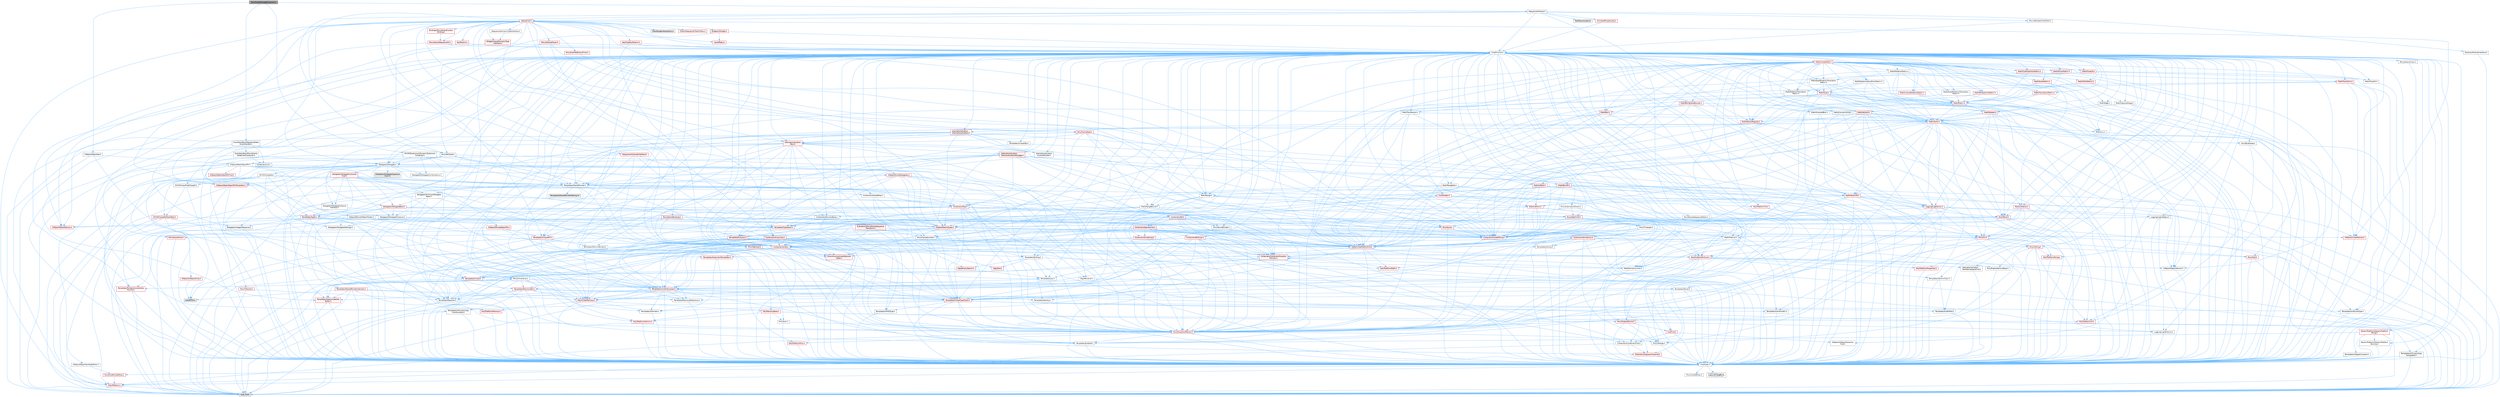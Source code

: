 digraph "TrackModelStorageExtension.h"
{
 // INTERACTIVE_SVG=YES
 // LATEX_PDF_SIZE
  bgcolor="transparent";
  edge [fontname=Helvetica,fontsize=10,labelfontname=Helvetica,labelfontsize=10];
  node [fontname=Helvetica,fontsize=10,shape=box,height=0.2,width=0.4];
  Node1 [id="Node000001",label="TrackModelStorageExtension.h",height=0.2,width=0.4,color="gray40", fillcolor="grey60", style="filled", fontcolor="black",tooltip=" "];
  Node1 -> Node2 [id="edge1_Node000001_Node000002",color="steelblue1",style="solid",tooltip=" "];
  Node2 [id="Node000002",label="UObject/ObjectKey.h",height=0.2,width=0.4,color="grey40", fillcolor="white", style="filled",URL="$d8/db9/ObjectKey_8h.html",tooltip=" "];
  Node2 -> Node3 [id="edge2_Node000002_Node000003",color="steelblue1",style="solid",tooltip=" "];
  Node3 [id="Node000003",label="Templates/Requires.h",height=0.2,width=0.4,color="grey40", fillcolor="white", style="filled",URL="$dc/d96/Requires_8h.html",tooltip=" "];
  Node3 -> Node4 [id="edge3_Node000003_Node000004",color="steelblue1",style="solid",tooltip=" "];
  Node4 [id="Node000004",label="Templates/EnableIf.h",height=0.2,width=0.4,color="grey40", fillcolor="white", style="filled",URL="$d7/d60/EnableIf_8h.html",tooltip=" "];
  Node4 -> Node5 [id="edge4_Node000004_Node000005",color="steelblue1",style="solid",tooltip=" "];
  Node5 [id="Node000005",label="CoreTypes.h",height=0.2,width=0.4,color="grey40", fillcolor="white", style="filled",URL="$dc/dec/CoreTypes_8h.html",tooltip=" "];
  Node5 -> Node6 [id="edge5_Node000005_Node000006",color="steelblue1",style="solid",tooltip=" "];
  Node6 [id="Node000006",label="HAL/Platform.h",height=0.2,width=0.4,color="red", fillcolor="#FFF0F0", style="filled",URL="$d9/dd0/Platform_8h.html",tooltip=" "];
  Node6 -> Node9 [id="edge6_Node000006_Node000009",color="steelblue1",style="solid",tooltip=" "];
  Node9 [id="Node000009",label="type_traits",height=0.2,width=0.4,color="grey60", fillcolor="#E0E0E0", style="filled",tooltip=" "];
  Node5 -> Node16 [id="edge7_Node000005_Node000016",color="steelblue1",style="solid",tooltip=" "];
  Node16 [id="Node000016",label="ProfilingDebugging\l/UMemoryDefines.h",height=0.2,width=0.4,color="grey40", fillcolor="white", style="filled",URL="$d2/da2/UMemoryDefines_8h.html",tooltip=" "];
  Node5 -> Node17 [id="edge8_Node000005_Node000017",color="steelblue1",style="solid",tooltip=" "];
  Node17 [id="Node000017",label="Misc/CoreMiscDefines.h",height=0.2,width=0.4,color="red", fillcolor="#FFF0F0", style="filled",URL="$da/d38/CoreMiscDefines_8h.html",tooltip=" "];
  Node17 -> Node6 [id="edge9_Node000017_Node000006",color="steelblue1",style="solid",tooltip=" "];
  Node5 -> Node18 [id="edge10_Node000005_Node000018",color="steelblue1",style="solid",tooltip=" "];
  Node18 [id="Node000018",label="Misc/CoreDefines.h",height=0.2,width=0.4,color="grey40", fillcolor="white", style="filled",URL="$d3/dd2/CoreDefines_8h.html",tooltip=" "];
  Node3 -> Node9 [id="edge11_Node000003_Node000009",color="steelblue1",style="solid",tooltip=" "];
  Node2 -> Node19 [id="edge12_Node000002_Node000019",color="steelblue1",style="solid",tooltip=" "];
  Node19 [id="Node000019",label="UObject/WeakObjectPtr.h",height=0.2,width=0.4,color="grey40", fillcolor="white", style="filled",URL="$d6/d96/WeakObjectPtr_8h.html",tooltip=" "];
  Node19 -> Node5 [id="edge13_Node000019_Node000005",color="steelblue1",style="solid",tooltip=" "];
  Node19 -> Node20 [id="edge14_Node000019_Node000020",color="steelblue1",style="solid",tooltip=" "];
  Node20 [id="Node000020",label="Misc/AssertionMacros.h",height=0.2,width=0.4,color="red", fillcolor="#FFF0F0", style="filled",URL="$d0/dfa/AssertionMacros_8h.html",tooltip=" "];
  Node20 -> Node5 [id="edge15_Node000020_Node000005",color="steelblue1",style="solid",tooltip=" "];
  Node20 -> Node6 [id="edge16_Node000020_Node000006",color="steelblue1",style="solid",tooltip=" "];
  Node20 -> Node21 [id="edge17_Node000020_Node000021",color="steelblue1",style="solid",tooltip=" "];
  Node21 [id="Node000021",label="HAL/PlatformMisc.h",height=0.2,width=0.4,color="red", fillcolor="#FFF0F0", style="filled",URL="$d0/df5/PlatformMisc_8h.html",tooltip=" "];
  Node21 -> Node5 [id="edge18_Node000021_Node000005",color="steelblue1",style="solid",tooltip=" "];
  Node20 -> Node4 [id="edge19_Node000020_Node000004",color="steelblue1",style="solid",tooltip=" "];
  Node20 -> Node62 [id="edge20_Node000020_Node000062",color="steelblue1",style="solid",tooltip=" "];
  Node62 [id="Node000062",label="Misc/VarArgs.h",height=0.2,width=0.4,color="grey40", fillcolor="white", style="filled",URL="$d5/d6f/VarArgs_8h.html",tooltip=" "];
  Node62 -> Node5 [id="edge21_Node000062_Node000005",color="steelblue1",style="solid",tooltip=" "];
  Node19 -> Node69 [id="edge22_Node000019_Node000069",color="steelblue1",style="solid",tooltip=" "];
  Node69 [id="Node000069",label="Templates/UnrealTemplate.h",height=0.2,width=0.4,color="red", fillcolor="#FFF0F0", style="filled",URL="$d4/d24/UnrealTemplate_8h.html",tooltip=" "];
  Node69 -> Node5 [id="edge23_Node000069_Node000005",color="steelblue1",style="solid",tooltip=" "];
  Node69 -> Node70 [id="edge24_Node000069_Node000070",color="steelblue1",style="solid",tooltip=" "];
  Node70 [id="Node000070",label="Templates/IsPointer.h",height=0.2,width=0.4,color="grey40", fillcolor="white", style="filled",URL="$d7/d05/IsPointer_8h.html",tooltip=" "];
  Node70 -> Node5 [id="edge25_Node000070_Node000005",color="steelblue1",style="solid",tooltip=" "];
  Node69 -> Node71 [id="edge26_Node000069_Node000071",color="steelblue1",style="solid",tooltip=" "];
  Node71 [id="Node000071",label="HAL/UnrealMemory.h",height=0.2,width=0.4,color="red", fillcolor="#FFF0F0", style="filled",URL="$d9/d96/UnrealMemory_8h.html",tooltip=" "];
  Node71 -> Node5 [id="edge27_Node000071_Node000005",color="steelblue1",style="solid",tooltip=" "];
  Node71 -> Node75 [id="edge28_Node000071_Node000075",color="steelblue1",style="solid",tooltip=" "];
  Node75 [id="Node000075",label="HAL/MemoryBase.h",height=0.2,width=0.4,color="red", fillcolor="#FFF0F0", style="filled",URL="$d6/d9f/MemoryBase_8h.html",tooltip=" "];
  Node75 -> Node5 [id="edge29_Node000075_Node000005",color="steelblue1",style="solid",tooltip=" "];
  Node75 -> Node50 [id="edge30_Node000075_Node000050",color="steelblue1",style="solid",tooltip=" "];
  Node50 [id="Node000050",label="HAL/PlatformAtomics.h",height=0.2,width=0.4,color="red", fillcolor="#FFF0F0", style="filled",URL="$d3/d36/PlatformAtomics_8h.html",tooltip=" "];
  Node50 -> Node5 [id="edge31_Node000050_Node000005",color="steelblue1",style="solid",tooltip=" "];
  Node75 -> Node33 [id="edge32_Node000075_Node000033",color="steelblue1",style="solid",tooltip=" "];
  Node33 [id="Node000033",label="HAL/PlatformCrt.h",height=0.2,width=0.4,color="red", fillcolor="#FFF0F0", style="filled",URL="$d8/d75/PlatformCrt_8h.html",tooltip=" "];
  Node75 -> Node76 [id="edge33_Node000075_Node000076",color="steelblue1",style="solid",tooltip=" "];
  Node76 [id="Node000076",label="Misc/Exec.h",height=0.2,width=0.4,color="grey40", fillcolor="white", style="filled",URL="$de/ddb/Exec_8h.html",tooltip=" "];
  Node76 -> Node5 [id="edge34_Node000076_Node000005",color="steelblue1",style="solid",tooltip=" "];
  Node76 -> Node20 [id="edge35_Node000076_Node000020",color="steelblue1",style="solid",tooltip=" "];
  Node75 -> Node77 [id="edge36_Node000075_Node000077",color="steelblue1",style="solid",tooltip=" "];
  Node77 [id="Node000077",label="Misc/OutputDevice.h",height=0.2,width=0.4,color="red", fillcolor="#FFF0F0", style="filled",URL="$d7/d32/OutputDevice_8h.html",tooltip=" "];
  Node77 -> Node28 [id="edge37_Node000077_Node000028",color="steelblue1",style="solid",tooltip=" "];
  Node28 [id="Node000028",label="CoreFwd.h",height=0.2,width=0.4,color="red", fillcolor="#FFF0F0", style="filled",URL="$d1/d1e/CoreFwd_8h.html",tooltip=" "];
  Node28 -> Node5 [id="edge38_Node000028_Node000005",color="steelblue1",style="solid",tooltip=" "];
  Node28 -> Node29 [id="edge39_Node000028_Node000029",color="steelblue1",style="solid",tooltip=" "];
  Node29 [id="Node000029",label="Containers/ContainersFwd.h",height=0.2,width=0.4,color="grey40", fillcolor="white", style="filled",URL="$d4/d0a/ContainersFwd_8h.html",tooltip=" "];
  Node29 -> Node6 [id="edge40_Node000029_Node000006",color="steelblue1",style="solid",tooltip=" "];
  Node29 -> Node5 [id="edge41_Node000029_Node000005",color="steelblue1",style="solid",tooltip=" "];
  Node29 -> Node26 [id="edge42_Node000029_Node000026",color="steelblue1",style="solid",tooltip=" "];
  Node26 [id="Node000026",label="Traits/IsContiguousContainer.h",height=0.2,width=0.4,color="red", fillcolor="#FFF0F0", style="filled",URL="$d5/d3c/IsContiguousContainer_8h.html",tooltip=" "];
  Node26 -> Node5 [id="edge43_Node000026_Node000005",color="steelblue1",style="solid",tooltip=" "];
  Node28 -> Node31 [id="edge44_Node000028_Node000031",color="steelblue1",style="solid",tooltip=" "];
  Node31 [id="Node000031",label="UObject/UObjectHierarchy\lFwd.h",height=0.2,width=0.4,color="grey40", fillcolor="white", style="filled",URL="$d3/d13/UObjectHierarchyFwd_8h.html",tooltip=" "];
  Node77 -> Node5 [id="edge45_Node000077_Node000005",color="steelblue1",style="solid",tooltip=" "];
  Node77 -> Node78 [id="edge46_Node000077_Node000078",color="steelblue1",style="solid",tooltip=" "];
  Node78 [id="Node000078",label="Logging/LogVerbosity.h",height=0.2,width=0.4,color="grey40", fillcolor="white", style="filled",URL="$d2/d8f/LogVerbosity_8h.html",tooltip=" "];
  Node78 -> Node5 [id="edge47_Node000078_Node000005",color="steelblue1",style="solid",tooltip=" "];
  Node77 -> Node62 [id="edge48_Node000077_Node000062",color="steelblue1",style="solid",tooltip=" "];
  Node71 -> Node88 [id="edge49_Node000071_Node000088",color="steelblue1",style="solid",tooltip=" "];
  Node88 [id="Node000088",label="HAL/PlatformMemory.h",height=0.2,width=0.4,color="red", fillcolor="#FFF0F0", style="filled",URL="$de/d68/PlatformMemory_8h.html",tooltip=" "];
  Node88 -> Node5 [id="edge50_Node000088_Node000005",color="steelblue1",style="solid",tooltip=" "];
  Node71 -> Node70 [id="edge51_Node000071_Node000070",color="steelblue1",style="solid",tooltip=" "];
  Node69 -> Node93 [id="edge52_Node000069_Node000093",color="steelblue1",style="solid",tooltip=" "];
  Node93 [id="Node000093",label="Templates/UnrealTypeTraits.h",height=0.2,width=0.4,color="red", fillcolor="#FFF0F0", style="filled",URL="$d2/d2d/UnrealTypeTraits_8h.html",tooltip=" "];
  Node93 -> Node5 [id="edge53_Node000093_Node000005",color="steelblue1",style="solid",tooltip=" "];
  Node93 -> Node70 [id="edge54_Node000093_Node000070",color="steelblue1",style="solid",tooltip=" "];
  Node93 -> Node20 [id="edge55_Node000093_Node000020",color="steelblue1",style="solid",tooltip=" "];
  Node93 -> Node84 [id="edge56_Node000093_Node000084",color="steelblue1",style="solid",tooltip=" "];
  Node84 [id="Node000084",label="Templates/AndOrNot.h",height=0.2,width=0.4,color="grey40", fillcolor="white", style="filled",URL="$db/d0a/AndOrNot_8h.html",tooltip=" "];
  Node84 -> Node5 [id="edge57_Node000084_Node000005",color="steelblue1",style="solid",tooltip=" "];
  Node93 -> Node4 [id="edge58_Node000093_Node000004",color="steelblue1",style="solid",tooltip=" "];
  Node93 -> Node94 [id="edge59_Node000093_Node000094",color="steelblue1",style="solid",tooltip=" "];
  Node94 [id="Node000094",label="Templates/IsArithmetic.h",height=0.2,width=0.4,color="grey40", fillcolor="white", style="filled",URL="$d2/d5d/IsArithmetic_8h.html",tooltip=" "];
  Node94 -> Node5 [id="edge60_Node000094_Node000005",color="steelblue1",style="solid",tooltip=" "];
  Node93 -> Node96 [id="edge61_Node000093_Node000096",color="steelblue1",style="solid",tooltip=" "];
  Node96 [id="Node000096",label="Templates/IsPODType.h",height=0.2,width=0.4,color="grey40", fillcolor="white", style="filled",URL="$d7/db1/IsPODType_8h.html",tooltip=" "];
  Node96 -> Node5 [id="edge62_Node000096_Node000005",color="steelblue1",style="solid",tooltip=" "];
  Node93 -> Node97 [id="edge63_Node000093_Node000097",color="steelblue1",style="solid",tooltip=" "];
  Node97 [id="Node000097",label="Templates/IsUECoreType.h",height=0.2,width=0.4,color="grey40", fillcolor="white", style="filled",URL="$d1/db8/IsUECoreType_8h.html",tooltip=" "];
  Node97 -> Node5 [id="edge64_Node000097_Node000005",color="steelblue1",style="solid",tooltip=" "];
  Node97 -> Node9 [id="edge65_Node000097_Node000009",color="steelblue1",style="solid",tooltip=" "];
  Node93 -> Node85 [id="edge66_Node000093_Node000085",color="steelblue1",style="solid",tooltip=" "];
  Node85 [id="Node000085",label="Templates/IsTriviallyCopy\lConstructible.h",height=0.2,width=0.4,color="grey40", fillcolor="white", style="filled",URL="$d3/d78/IsTriviallyCopyConstructible_8h.html",tooltip=" "];
  Node85 -> Node5 [id="edge67_Node000085_Node000005",color="steelblue1",style="solid",tooltip=" "];
  Node85 -> Node9 [id="edge68_Node000085_Node000009",color="steelblue1",style="solid",tooltip=" "];
  Node69 -> Node98 [id="edge69_Node000069_Node000098",color="steelblue1",style="solid",tooltip=" "];
  Node98 [id="Node000098",label="Templates/RemoveReference.h",height=0.2,width=0.4,color="grey40", fillcolor="white", style="filled",URL="$da/dbe/RemoveReference_8h.html",tooltip=" "];
  Node98 -> Node5 [id="edge70_Node000098_Node000005",color="steelblue1",style="solid",tooltip=" "];
  Node69 -> Node3 [id="edge71_Node000069_Node000003",color="steelblue1",style="solid",tooltip=" "];
  Node69 -> Node99 [id="edge72_Node000069_Node000099",color="steelblue1",style="solid",tooltip=" "];
  Node99 [id="Node000099",label="Templates/TypeCompatible\lBytes.h",height=0.2,width=0.4,color="red", fillcolor="#FFF0F0", style="filled",URL="$df/d0a/TypeCompatibleBytes_8h.html",tooltip=" "];
  Node99 -> Node5 [id="edge73_Node000099_Node000005",color="steelblue1",style="solid",tooltip=" "];
  Node99 -> Node9 [id="edge74_Node000099_Node000009",color="steelblue1",style="solid",tooltip=" "];
  Node69 -> Node64 [id="edge75_Node000069_Node000064",color="steelblue1",style="solid",tooltip=" "];
  Node64 [id="Node000064",label="Templates/Identity.h",height=0.2,width=0.4,color="grey40", fillcolor="white", style="filled",URL="$d0/dd5/Identity_8h.html",tooltip=" "];
  Node69 -> Node26 [id="edge76_Node000069_Node000026",color="steelblue1",style="solid",tooltip=" "];
  Node69 -> Node9 [id="edge77_Node000069_Node000009",color="steelblue1",style="solid",tooltip=" "];
  Node19 -> Node101 [id="edge78_Node000019_Node000101",color="steelblue1",style="solid",tooltip=" "];
  Node101 [id="Node000101",label="UObject/ScriptDelegates.h",height=0.2,width=0.4,color="red", fillcolor="#FFF0F0", style="filled",URL="$de/d81/ScriptDelegates_8h.html",tooltip=" "];
  Node101 -> Node102 [id="edge79_Node000101_Node000102",color="steelblue1",style="solid",tooltip=" "];
  Node102 [id="Node000102",label="Containers/Array.h",height=0.2,width=0.4,color="red", fillcolor="#FFF0F0", style="filled",URL="$df/dd0/Array_8h.html",tooltip=" "];
  Node102 -> Node5 [id="edge80_Node000102_Node000005",color="steelblue1",style="solid",tooltip=" "];
  Node102 -> Node20 [id="edge81_Node000102_Node000020",color="steelblue1",style="solid",tooltip=" "];
  Node102 -> Node103 [id="edge82_Node000102_Node000103",color="steelblue1",style="solid",tooltip=" "];
  Node103 [id="Node000103",label="Misc/IntrusiveUnsetOptional\lState.h",height=0.2,width=0.4,color="red", fillcolor="#FFF0F0", style="filled",URL="$d2/d0a/IntrusiveUnsetOptionalState_8h.html",tooltip=" "];
  Node102 -> Node71 [id="edge83_Node000102_Node000071",color="steelblue1",style="solid",tooltip=" "];
  Node102 -> Node93 [id="edge84_Node000102_Node000093",color="steelblue1",style="solid",tooltip=" "];
  Node102 -> Node69 [id="edge85_Node000102_Node000069",color="steelblue1",style="solid",tooltip=" "];
  Node102 -> Node108 [id="edge86_Node000102_Node000108",color="steelblue1",style="solid",tooltip=" "];
  Node108 [id="Node000108",label="Containers/ContainerAllocation\lPolicies.h",height=0.2,width=0.4,color="red", fillcolor="#FFF0F0", style="filled",URL="$d7/dff/ContainerAllocationPolicies_8h.html",tooltip=" "];
  Node108 -> Node5 [id="edge87_Node000108_Node000005",color="steelblue1",style="solid",tooltip=" "];
  Node108 -> Node108 [id="edge88_Node000108_Node000108",color="steelblue1",style="solid",tooltip=" "];
  Node108 -> Node110 [id="edge89_Node000108_Node000110",color="steelblue1",style="solid",tooltip=" "];
  Node110 [id="Node000110",label="HAL/PlatformMath.h",height=0.2,width=0.4,color="red", fillcolor="#FFF0F0", style="filled",URL="$dc/d53/PlatformMath_8h.html",tooltip=" "];
  Node110 -> Node5 [id="edge90_Node000110_Node000005",color="steelblue1",style="solid",tooltip=" "];
  Node108 -> Node71 [id="edge91_Node000108_Node000071",color="steelblue1",style="solid",tooltip=" "];
  Node108 -> Node43 [id="edge92_Node000108_Node000043",color="steelblue1",style="solid",tooltip=" "];
  Node43 [id="Node000043",label="Math/NumericLimits.h",height=0.2,width=0.4,color="grey40", fillcolor="white", style="filled",URL="$df/d1b/NumericLimits_8h.html",tooltip=" "];
  Node43 -> Node5 [id="edge93_Node000043_Node000005",color="steelblue1",style="solid",tooltip=" "];
  Node108 -> Node20 [id="edge94_Node000108_Node000020",color="steelblue1",style="solid",tooltip=" "];
  Node108 -> Node119 [id="edge95_Node000108_Node000119",color="steelblue1",style="solid",tooltip=" "];
  Node119 [id="Node000119",label="Templates/MemoryOps.h",height=0.2,width=0.4,color="red", fillcolor="#FFF0F0", style="filled",URL="$db/dea/MemoryOps_8h.html",tooltip=" "];
  Node119 -> Node5 [id="edge96_Node000119_Node000005",color="steelblue1",style="solid",tooltip=" "];
  Node119 -> Node71 [id="edge97_Node000119_Node000071",color="steelblue1",style="solid",tooltip=" "];
  Node119 -> Node86 [id="edge98_Node000119_Node000086",color="steelblue1",style="solid",tooltip=" "];
  Node86 [id="Node000086",label="Templates/IsTriviallyCopy\lAssignable.h",height=0.2,width=0.4,color="grey40", fillcolor="white", style="filled",URL="$d2/df2/IsTriviallyCopyAssignable_8h.html",tooltip=" "];
  Node86 -> Node5 [id="edge99_Node000086_Node000005",color="steelblue1",style="solid",tooltip=" "];
  Node86 -> Node9 [id="edge100_Node000086_Node000009",color="steelblue1",style="solid",tooltip=" "];
  Node119 -> Node85 [id="edge101_Node000119_Node000085",color="steelblue1",style="solid",tooltip=" "];
  Node119 -> Node3 [id="edge102_Node000119_Node000003",color="steelblue1",style="solid",tooltip=" "];
  Node119 -> Node93 [id="edge103_Node000119_Node000093",color="steelblue1",style="solid",tooltip=" "];
  Node119 -> Node9 [id="edge104_Node000119_Node000009",color="steelblue1",style="solid",tooltip=" "];
  Node108 -> Node99 [id="edge105_Node000108_Node000099",color="steelblue1",style="solid",tooltip=" "];
  Node108 -> Node9 [id="edge106_Node000108_Node000009",color="steelblue1",style="solid",tooltip=" "];
  Node102 -> Node121 [id="edge107_Node000102_Node000121",color="steelblue1",style="solid",tooltip=" "];
  Node121 [id="Node000121",label="Serialization/Archive.h",height=0.2,width=0.4,color="red", fillcolor="#FFF0F0", style="filled",URL="$d7/d3b/Archive_8h.html",tooltip=" "];
  Node121 -> Node28 [id="edge108_Node000121_Node000028",color="steelblue1",style="solid",tooltip=" "];
  Node121 -> Node5 [id="edge109_Node000121_Node000005",color="steelblue1",style="solid",tooltip=" "];
  Node121 -> Node122 [id="edge110_Node000121_Node000122",color="steelblue1",style="solid",tooltip=" "];
  Node122 [id="Node000122",label="HAL/PlatformProperties.h",height=0.2,width=0.4,color="red", fillcolor="#FFF0F0", style="filled",URL="$d9/db0/PlatformProperties_8h.html",tooltip=" "];
  Node122 -> Node5 [id="edge111_Node000122_Node000005",color="steelblue1",style="solid",tooltip=" "];
  Node121 -> Node125 [id="edge112_Node000121_Node000125",color="steelblue1",style="solid",tooltip=" "];
  Node125 [id="Node000125",label="Internationalization\l/TextNamespaceFwd.h",height=0.2,width=0.4,color="grey40", fillcolor="white", style="filled",URL="$d8/d97/TextNamespaceFwd_8h.html",tooltip=" "];
  Node125 -> Node5 [id="edge113_Node000125_Node000005",color="steelblue1",style="solid",tooltip=" "];
  Node121 -> Node20 [id="edge114_Node000121_Node000020",color="steelblue1",style="solid",tooltip=" "];
  Node121 -> Node126 [id="edge115_Node000121_Node000126",color="steelblue1",style="solid",tooltip=" "];
  Node126 [id="Node000126",label="Misc/EngineVersionBase.h",height=0.2,width=0.4,color="grey40", fillcolor="white", style="filled",URL="$d5/d2b/EngineVersionBase_8h.html",tooltip=" "];
  Node126 -> Node5 [id="edge116_Node000126_Node000005",color="steelblue1",style="solid",tooltip=" "];
  Node121 -> Node62 [id="edge117_Node000121_Node000062",color="steelblue1",style="solid",tooltip=" "];
  Node121 -> Node4 [id="edge118_Node000121_Node000004",color="steelblue1",style="solid",tooltip=" "];
  Node121 -> Node129 [id="edge119_Node000121_Node000129",color="steelblue1",style="solid",tooltip=" "];
  Node129 [id="Node000129",label="Templates/IsEnumClass.h",height=0.2,width=0.4,color="grey40", fillcolor="white", style="filled",URL="$d7/d15/IsEnumClass_8h.html",tooltip=" "];
  Node129 -> Node5 [id="edge120_Node000129_Node000005",color="steelblue1",style="solid",tooltip=" "];
  Node129 -> Node84 [id="edge121_Node000129_Node000084",color="steelblue1",style="solid",tooltip=" "];
  Node121 -> Node69 [id="edge122_Node000121_Node000069",color="steelblue1",style="solid",tooltip=" "];
  Node121 -> Node130 [id="edge123_Node000121_Node000130",color="steelblue1",style="solid",tooltip=" "];
  Node130 [id="Node000130",label="UObject/ObjectVersion.h",height=0.2,width=0.4,color="grey40", fillcolor="white", style="filled",URL="$da/d63/ObjectVersion_8h.html",tooltip=" "];
  Node130 -> Node5 [id="edge124_Node000130_Node000005",color="steelblue1",style="solid",tooltip=" "];
  Node102 -> Node147 [id="edge125_Node000102_Node000147",color="steelblue1",style="solid",tooltip=" "];
  Node147 [id="Node000147",label="Templates/Invoke.h",height=0.2,width=0.4,color="red", fillcolor="#FFF0F0", style="filled",URL="$d7/deb/Invoke_8h.html",tooltip=" "];
  Node147 -> Node5 [id="edge126_Node000147_Node000005",color="steelblue1",style="solid",tooltip=" "];
  Node147 -> Node69 [id="edge127_Node000147_Node000069",color="steelblue1",style="solid",tooltip=" "];
  Node147 -> Node9 [id="edge128_Node000147_Node000009",color="steelblue1",style="solid",tooltip=" "];
  Node102 -> Node152 [id="edge129_Node000102_Node000152",color="steelblue1",style="solid",tooltip=" "];
  Node152 [id="Node000152",label="Templates/Less.h",height=0.2,width=0.4,color="grey40", fillcolor="white", style="filled",URL="$de/dc8/Less_8h.html",tooltip=" "];
  Node152 -> Node5 [id="edge130_Node000152_Node000005",color="steelblue1",style="solid",tooltip=" "];
  Node152 -> Node69 [id="edge131_Node000152_Node000069",color="steelblue1",style="solid",tooltip=" "];
  Node102 -> Node3 [id="edge132_Node000102_Node000003",color="steelblue1",style="solid",tooltip=" "];
  Node102 -> Node160 [id="edge133_Node000102_Node000160",color="steelblue1",style="solid",tooltip=" "];
  Node160 [id="Node000160",label="Templates/Sorting.h",height=0.2,width=0.4,color="grey40", fillcolor="white", style="filled",URL="$d3/d9e/Sorting_8h.html",tooltip=" "];
  Node160 -> Node5 [id="edge134_Node000160_Node000005",color="steelblue1",style="solid",tooltip=" "];
  Node160 -> Node156 [id="edge135_Node000160_Node000156",color="steelblue1",style="solid",tooltip=" "];
  Node156 [id="Node000156",label="Algo/BinarySearch.h",height=0.2,width=0.4,color="red", fillcolor="#FFF0F0", style="filled",URL="$db/db4/BinarySearch_8h.html",tooltip=" "];
  Node156 -> Node147 [id="edge136_Node000156_Node000147",color="steelblue1",style="solid",tooltip=" "];
  Node156 -> Node152 [id="edge137_Node000156_Node000152",color="steelblue1",style="solid",tooltip=" "];
  Node160 -> Node161 [id="edge138_Node000160_Node000161",color="steelblue1",style="solid",tooltip=" "];
  Node161 [id="Node000161",label="Algo/Sort.h",height=0.2,width=0.4,color="red", fillcolor="#FFF0F0", style="filled",URL="$d1/d87/Sort_8h.html",tooltip=" "];
  Node160 -> Node110 [id="edge139_Node000160_Node000110",color="steelblue1",style="solid",tooltip=" "];
  Node160 -> Node152 [id="edge140_Node000160_Node000152",color="steelblue1",style="solid",tooltip=" "];
  Node102 -> Node164 [id="edge141_Node000102_Node000164",color="steelblue1",style="solid",tooltip=" "];
  Node164 [id="Node000164",label="Templates/AlignmentTemplates.h",height=0.2,width=0.4,color="red", fillcolor="#FFF0F0", style="filled",URL="$dd/d32/AlignmentTemplates_8h.html",tooltip=" "];
  Node164 -> Node5 [id="edge142_Node000164_Node000005",color="steelblue1",style="solid",tooltip=" "];
  Node164 -> Node70 [id="edge143_Node000164_Node000070",color="steelblue1",style="solid",tooltip=" "];
  Node102 -> Node9 [id="edge144_Node000102_Node000009",color="steelblue1",style="solid",tooltip=" "];
  Node101 -> Node108 [id="edge145_Node000101_Node000108",color="steelblue1",style="solid",tooltip=" "];
  Node101 -> Node165 [id="edge146_Node000101_Node000165",color="steelblue1",style="solid",tooltip=" "];
  Node165 [id="Node000165",label="Containers/UnrealString.h",height=0.2,width=0.4,color="red", fillcolor="#FFF0F0", style="filled",URL="$d5/dba/UnrealString_8h.html",tooltip=" "];
  Node101 -> Node20 [id="edge147_Node000101_Node000020",color="steelblue1",style="solid",tooltip=" "];
  Node101 -> Node180 [id="edge148_Node000101_Node000180",color="steelblue1",style="solid",tooltip=" "];
  Node180 [id="Node000180",label="Templates/SharedPointer.h",height=0.2,width=0.4,color="grey40", fillcolor="white", style="filled",URL="$d2/d17/SharedPointer_8h.html",tooltip=" "];
  Node180 -> Node5 [id="edge149_Node000180_Node000005",color="steelblue1",style="solid",tooltip=" "];
  Node180 -> Node103 [id="edge150_Node000180_Node000103",color="steelblue1",style="solid",tooltip=" "];
  Node180 -> Node181 [id="edge151_Node000180_Node000181",color="steelblue1",style="solid",tooltip=" "];
  Node181 [id="Node000181",label="Templates/PointerIsConvertible\lFromTo.h",height=0.2,width=0.4,color="red", fillcolor="#FFF0F0", style="filled",URL="$d6/d65/PointerIsConvertibleFromTo_8h.html",tooltip=" "];
  Node181 -> Node5 [id="edge152_Node000181_Node000005",color="steelblue1",style="solid",tooltip=" "];
  Node181 -> Node9 [id="edge153_Node000181_Node000009",color="steelblue1",style="solid",tooltip=" "];
  Node180 -> Node20 [id="edge154_Node000180_Node000020",color="steelblue1",style="solid",tooltip=" "];
  Node180 -> Node71 [id="edge155_Node000180_Node000071",color="steelblue1",style="solid",tooltip=" "];
  Node180 -> Node102 [id="edge156_Node000180_Node000102",color="steelblue1",style="solid",tooltip=" "];
  Node180 -> Node182 [id="edge157_Node000180_Node000182",color="steelblue1",style="solid",tooltip=" "];
  Node182 [id="Node000182",label="Containers/Map.h",height=0.2,width=0.4,color="red", fillcolor="#FFF0F0", style="filled",URL="$df/d79/Map_8h.html",tooltip=" "];
  Node182 -> Node5 [id="edge158_Node000182_Node000005",color="steelblue1",style="solid",tooltip=" "];
  Node182 -> Node183 [id="edge159_Node000182_Node000183",color="steelblue1",style="solid",tooltip=" "];
  Node183 [id="Node000183",label="Algo/Reverse.h",height=0.2,width=0.4,color="grey40", fillcolor="white", style="filled",URL="$d5/d93/Reverse_8h.html",tooltip=" "];
  Node183 -> Node5 [id="edge160_Node000183_Node000005",color="steelblue1",style="solid",tooltip=" "];
  Node183 -> Node69 [id="edge161_Node000183_Node000069",color="steelblue1",style="solid",tooltip=" "];
  Node182 -> Node184 [id="edge162_Node000182_Node000184",color="steelblue1",style="solid",tooltip=" "];
  Node184 [id="Node000184",label="Containers/Set.h",height=0.2,width=0.4,color="red", fillcolor="#FFF0F0", style="filled",URL="$d4/d45/Set_8h.html",tooltip=" "];
  Node184 -> Node108 [id="edge163_Node000184_Node000108",color="steelblue1",style="solid",tooltip=" "];
  Node184 -> Node186 [id="edge164_Node000184_Node000186",color="steelblue1",style="solid",tooltip=" "];
  Node186 [id="Node000186",label="Containers/SparseArray.h",height=0.2,width=0.4,color="red", fillcolor="#FFF0F0", style="filled",URL="$d5/dbf/SparseArray_8h.html",tooltip=" "];
  Node186 -> Node5 [id="edge165_Node000186_Node000005",color="steelblue1",style="solid",tooltip=" "];
  Node186 -> Node20 [id="edge166_Node000186_Node000020",color="steelblue1",style="solid",tooltip=" "];
  Node186 -> Node71 [id="edge167_Node000186_Node000071",color="steelblue1",style="solid",tooltip=" "];
  Node186 -> Node93 [id="edge168_Node000186_Node000093",color="steelblue1",style="solid",tooltip=" "];
  Node186 -> Node69 [id="edge169_Node000186_Node000069",color="steelblue1",style="solid",tooltip=" "];
  Node186 -> Node108 [id="edge170_Node000186_Node000108",color="steelblue1",style="solid",tooltip=" "];
  Node186 -> Node152 [id="edge171_Node000186_Node000152",color="steelblue1",style="solid",tooltip=" "];
  Node186 -> Node102 [id="edge172_Node000186_Node000102",color="steelblue1",style="solid",tooltip=" "];
  Node186 -> Node163 [id="edge173_Node000186_Node000163",color="steelblue1",style="solid",tooltip=" "];
  Node163 [id="Node000163",label="Math/UnrealMathUtility.h",height=0.2,width=0.4,color="red", fillcolor="#FFF0F0", style="filled",URL="$db/db8/UnrealMathUtility_8h.html",tooltip=" "];
  Node163 -> Node5 [id="edge174_Node000163_Node000005",color="steelblue1",style="solid",tooltip=" "];
  Node163 -> Node20 [id="edge175_Node000163_Node000020",color="steelblue1",style="solid",tooltip=" "];
  Node163 -> Node110 [id="edge176_Node000163_Node000110",color="steelblue1",style="solid",tooltip=" "];
  Node163 -> Node64 [id="edge177_Node000163_Node000064",color="steelblue1",style="solid",tooltip=" "];
  Node163 -> Node3 [id="edge178_Node000163_Node000003",color="steelblue1",style="solid",tooltip=" "];
  Node186 -> Node187 [id="edge179_Node000186_Node000187",color="steelblue1",style="solid",tooltip=" "];
  Node187 [id="Node000187",label="Containers/ScriptArray.h",height=0.2,width=0.4,color="red", fillcolor="#FFF0F0", style="filled",URL="$dc/daf/ScriptArray_8h.html",tooltip=" "];
  Node187 -> Node5 [id="edge180_Node000187_Node000005",color="steelblue1",style="solid",tooltip=" "];
  Node187 -> Node20 [id="edge181_Node000187_Node000020",color="steelblue1",style="solid",tooltip=" "];
  Node187 -> Node71 [id="edge182_Node000187_Node000071",color="steelblue1",style="solid",tooltip=" "];
  Node187 -> Node108 [id="edge183_Node000187_Node000108",color="steelblue1",style="solid",tooltip=" "];
  Node187 -> Node102 [id="edge184_Node000187_Node000102",color="steelblue1",style="solid",tooltip=" "];
  Node186 -> Node188 [id="edge185_Node000186_Node000188",color="steelblue1",style="solid",tooltip=" "];
  Node188 [id="Node000188",label="Containers/BitArray.h",height=0.2,width=0.4,color="red", fillcolor="#FFF0F0", style="filled",URL="$d1/de4/BitArray_8h.html",tooltip=" "];
  Node188 -> Node108 [id="edge186_Node000188_Node000108",color="steelblue1",style="solid",tooltip=" "];
  Node188 -> Node5 [id="edge187_Node000188_Node000005",color="steelblue1",style="solid",tooltip=" "];
  Node188 -> Node50 [id="edge188_Node000188_Node000050",color="steelblue1",style="solid",tooltip=" "];
  Node188 -> Node71 [id="edge189_Node000188_Node000071",color="steelblue1",style="solid",tooltip=" "];
  Node188 -> Node163 [id="edge190_Node000188_Node000163",color="steelblue1",style="solid",tooltip=" "];
  Node188 -> Node20 [id="edge191_Node000188_Node000020",color="steelblue1",style="solid",tooltip=" "];
  Node188 -> Node121 [id="edge192_Node000188_Node000121",color="steelblue1",style="solid",tooltip=" "];
  Node188 -> Node4 [id="edge193_Node000188_Node000004",color="steelblue1",style="solid",tooltip=" "];
  Node188 -> Node147 [id="edge194_Node000188_Node000147",color="steelblue1",style="solid",tooltip=" "];
  Node188 -> Node69 [id="edge195_Node000188_Node000069",color="steelblue1",style="solid",tooltip=" "];
  Node188 -> Node93 [id="edge196_Node000188_Node000093",color="steelblue1",style="solid",tooltip=" "];
  Node186 -> Node165 [id="edge197_Node000186_Node000165",color="steelblue1",style="solid",tooltip=" "];
  Node186 -> Node103 [id="edge198_Node000186_Node000103",color="steelblue1",style="solid",tooltip=" "];
  Node184 -> Node29 [id="edge199_Node000184_Node000029",color="steelblue1",style="solid",tooltip=" "];
  Node184 -> Node163 [id="edge200_Node000184_Node000163",color="steelblue1",style="solid",tooltip=" "];
  Node184 -> Node20 [id="edge201_Node000184_Node000020",color="steelblue1",style="solid",tooltip=" "];
  Node184 -> Node205 [id="edge202_Node000184_Node000205",color="steelblue1",style="solid",tooltip=" "];
  Node205 [id="Node000205",label="Misc/StructBuilder.h",height=0.2,width=0.4,color="grey40", fillcolor="white", style="filled",URL="$d9/db3/StructBuilder_8h.html",tooltip=" "];
  Node205 -> Node5 [id="edge203_Node000205_Node000005",color="steelblue1",style="solid",tooltip=" "];
  Node205 -> Node163 [id="edge204_Node000205_Node000163",color="steelblue1",style="solid",tooltip=" "];
  Node205 -> Node164 [id="edge205_Node000205_Node000164",color="steelblue1",style="solid",tooltip=" "];
  Node184 -> Node206 [id="edge206_Node000184_Node000206",color="steelblue1",style="solid",tooltip=" "];
  Node206 [id="Node000206",label="Templates/Function.h",height=0.2,width=0.4,color="red", fillcolor="#FFF0F0", style="filled",URL="$df/df5/Function_8h.html",tooltip=" "];
  Node206 -> Node5 [id="edge207_Node000206_Node000005",color="steelblue1",style="solid",tooltip=" "];
  Node206 -> Node20 [id="edge208_Node000206_Node000020",color="steelblue1",style="solid",tooltip=" "];
  Node206 -> Node103 [id="edge209_Node000206_Node000103",color="steelblue1",style="solid",tooltip=" "];
  Node206 -> Node71 [id="edge210_Node000206_Node000071",color="steelblue1",style="solid",tooltip=" "];
  Node206 -> Node93 [id="edge211_Node000206_Node000093",color="steelblue1",style="solid",tooltip=" "];
  Node206 -> Node147 [id="edge212_Node000206_Node000147",color="steelblue1",style="solid",tooltip=" "];
  Node206 -> Node69 [id="edge213_Node000206_Node000069",color="steelblue1",style="solid",tooltip=" "];
  Node206 -> Node3 [id="edge214_Node000206_Node000003",color="steelblue1",style="solid",tooltip=" "];
  Node206 -> Node163 [id="edge215_Node000206_Node000163",color="steelblue1",style="solid",tooltip=" "];
  Node206 -> Node9 [id="edge216_Node000206_Node000009",color="steelblue1",style="solid",tooltip=" "];
  Node184 -> Node160 [id="edge217_Node000184_Node000160",color="steelblue1",style="solid",tooltip=" "];
  Node184 -> Node136 [id="edge218_Node000184_Node000136",color="steelblue1",style="solid",tooltip=" "];
  Node136 [id="Node000136",label="Templates/TypeHash.h",height=0.2,width=0.4,color="red", fillcolor="#FFF0F0", style="filled",URL="$d1/d62/TypeHash_8h.html",tooltip=" "];
  Node136 -> Node5 [id="edge219_Node000136_Node000005",color="steelblue1",style="solid",tooltip=" "];
  Node136 -> Node3 [id="edge220_Node000136_Node000003",color="steelblue1",style="solid",tooltip=" "];
  Node136 -> Node137 [id="edge221_Node000136_Node000137",color="steelblue1",style="solid",tooltip=" "];
  Node137 [id="Node000137",label="Misc/Crc.h",height=0.2,width=0.4,color="red", fillcolor="#FFF0F0", style="filled",URL="$d4/dd2/Crc_8h.html",tooltip=" "];
  Node137 -> Node5 [id="edge222_Node000137_Node000005",color="steelblue1",style="solid",tooltip=" "];
  Node137 -> Node73 [id="edge223_Node000137_Node000073",color="steelblue1",style="solid",tooltip=" "];
  Node73 [id="Node000073",label="HAL/PlatformString.h",height=0.2,width=0.4,color="red", fillcolor="#FFF0F0", style="filled",URL="$db/db5/PlatformString_8h.html",tooltip=" "];
  Node73 -> Node5 [id="edge224_Node000073_Node000005",color="steelblue1",style="solid",tooltip=" "];
  Node137 -> Node20 [id="edge225_Node000137_Node000020",color="steelblue1",style="solid",tooltip=" "];
  Node137 -> Node138 [id="edge226_Node000137_Node000138",color="steelblue1",style="solid",tooltip=" "];
  Node138 [id="Node000138",label="Misc/CString.h",height=0.2,width=0.4,color="red", fillcolor="#FFF0F0", style="filled",URL="$d2/d49/CString_8h.html",tooltip=" "];
  Node138 -> Node5 [id="edge227_Node000138_Node000005",color="steelblue1",style="solid",tooltip=" "];
  Node138 -> Node33 [id="edge228_Node000138_Node000033",color="steelblue1",style="solid",tooltip=" "];
  Node138 -> Node73 [id="edge229_Node000138_Node000073",color="steelblue1",style="solid",tooltip=" "];
  Node138 -> Node20 [id="edge230_Node000138_Node000020",color="steelblue1",style="solid",tooltip=" "];
  Node138 -> Node139 [id="edge231_Node000138_Node000139",color="steelblue1",style="solid",tooltip=" "];
  Node139 [id="Node000139",label="Misc/Char.h",height=0.2,width=0.4,color="red", fillcolor="#FFF0F0", style="filled",URL="$d0/d58/Char_8h.html",tooltip=" "];
  Node139 -> Node5 [id="edge232_Node000139_Node000005",color="steelblue1",style="solid",tooltip=" "];
  Node139 -> Node9 [id="edge233_Node000139_Node000009",color="steelblue1",style="solid",tooltip=" "];
  Node138 -> Node62 [id="edge234_Node000138_Node000062",color="steelblue1",style="solid",tooltip=" "];
  Node137 -> Node139 [id="edge235_Node000137_Node000139",color="steelblue1",style="solid",tooltip=" "];
  Node137 -> Node93 [id="edge236_Node000137_Node000093",color="steelblue1",style="solid",tooltip=" "];
  Node136 -> Node9 [id="edge237_Node000136_Node000009",color="steelblue1",style="solid",tooltip=" "];
  Node184 -> Node69 [id="edge238_Node000184_Node000069",color="steelblue1",style="solid",tooltip=" "];
  Node184 -> Node9 [id="edge239_Node000184_Node000009",color="steelblue1",style="solid",tooltip=" "];
  Node182 -> Node165 [id="edge240_Node000182_Node000165",color="steelblue1",style="solid",tooltip=" "];
  Node182 -> Node20 [id="edge241_Node000182_Node000020",color="steelblue1",style="solid",tooltip=" "];
  Node182 -> Node205 [id="edge242_Node000182_Node000205",color="steelblue1",style="solid",tooltip=" "];
  Node182 -> Node206 [id="edge243_Node000182_Node000206",color="steelblue1",style="solid",tooltip=" "];
  Node182 -> Node160 [id="edge244_Node000182_Node000160",color="steelblue1",style="solid",tooltip=" "];
  Node182 -> Node209 [id="edge245_Node000182_Node000209",color="steelblue1",style="solid",tooltip=" "];
  Node209 [id="Node000209",label="Templates/Tuple.h",height=0.2,width=0.4,color="red", fillcolor="#FFF0F0", style="filled",URL="$d2/d4f/Tuple_8h.html",tooltip=" "];
  Node209 -> Node5 [id="edge246_Node000209_Node000005",color="steelblue1",style="solid",tooltip=" "];
  Node209 -> Node69 [id="edge247_Node000209_Node000069",color="steelblue1",style="solid",tooltip=" "];
  Node209 -> Node210 [id="edge248_Node000209_Node000210",color="steelblue1",style="solid",tooltip=" "];
  Node210 [id="Node000210",label="Delegates/IntegerSequence.h",height=0.2,width=0.4,color="grey40", fillcolor="white", style="filled",URL="$d2/dcc/IntegerSequence_8h.html",tooltip=" "];
  Node210 -> Node5 [id="edge249_Node000210_Node000005",color="steelblue1",style="solid",tooltip=" "];
  Node209 -> Node147 [id="edge250_Node000209_Node000147",color="steelblue1",style="solid",tooltip=" "];
  Node209 -> Node3 [id="edge251_Node000209_Node000003",color="steelblue1",style="solid",tooltip=" "];
  Node209 -> Node136 [id="edge252_Node000209_Node000136",color="steelblue1",style="solid",tooltip=" "];
  Node209 -> Node9 [id="edge253_Node000209_Node000009",color="steelblue1",style="solid",tooltip=" "];
  Node182 -> Node69 [id="edge254_Node000182_Node000069",color="steelblue1",style="solid",tooltip=" "];
  Node182 -> Node93 [id="edge255_Node000182_Node000093",color="steelblue1",style="solid",tooltip=" "];
  Node182 -> Node9 [id="edge256_Node000182_Node000009",color="steelblue1",style="solid",tooltip=" "];
  Node180 -> Node212 [id="edge257_Node000180_Node000212",color="steelblue1",style="solid",tooltip=" "];
  Node212 [id="Node000212",label="CoreGlobals.h",height=0.2,width=0.4,color="red", fillcolor="#FFF0F0", style="filled",URL="$d5/d8c/CoreGlobals_8h.html",tooltip=" "];
  Node212 -> Node165 [id="edge258_Node000212_Node000165",color="steelblue1",style="solid",tooltip=" "];
  Node212 -> Node5 [id="edge259_Node000212_Node000005",color="steelblue1",style="solid",tooltip=" "];
  Node212 -> Node213 [id="edge260_Node000212_Node000213",color="steelblue1",style="solid",tooltip=" "];
  Node213 [id="Node000213",label="HAL/PlatformTLS.h",height=0.2,width=0.4,color="red", fillcolor="#FFF0F0", style="filled",URL="$d0/def/PlatformTLS_8h.html",tooltip=" "];
  Node213 -> Node5 [id="edge261_Node000213_Node000005",color="steelblue1",style="solid",tooltip=" "];
  Node212 -> Node216 [id="edge262_Node000212_Node000216",color="steelblue1",style="solid",tooltip=" "];
  Node216 [id="Node000216",label="Logging/LogMacros.h",height=0.2,width=0.4,color="red", fillcolor="#FFF0F0", style="filled",URL="$d0/d16/LogMacros_8h.html",tooltip=" "];
  Node216 -> Node165 [id="edge263_Node000216_Node000165",color="steelblue1",style="solid",tooltip=" "];
  Node216 -> Node5 [id="edge264_Node000216_Node000005",color="steelblue1",style="solid",tooltip=" "];
  Node216 -> Node217 [id="edge265_Node000216_Node000217",color="steelblue1",style="solid",tooltip=" "];
  Node217 [id="Node000217",label="Logging/LogCategory.h",height=0.2,width=0.4,color="grey40", fillcolor="white", style="filled",URL="$d9/d36/LogCategory_8h.html",tooltip=" "];
  Node217 -> Node5 [id="edge266_Node000217_Node000005",color="steelblue1",style="solid",tooltip=" "];
  Node217 -> Node78 [id="edge267_Node000217_Node000078",color="steelblue1",style="solid",tooltip=" "];
  Node217 -> Node218 [id="edge268_Node000217_Node000218",color="steelblue1",style="solid",tooltip=" "];
  Node218 [id="Node000218",label="UObject/NameTypes.h",height=0.2,width=0.4,color="red", fillcolor="#FFF0F0", style="filled",URL="$d6/d35/NameTypes_8h.html",tooltip=" "];
  Node218 -> Node5 [id="edge269_Node000218_Node000005",color="steelblue1",style="solid",tooltip=" "];
  Node218 -> Node20 [id="edge270_Node000218_Node000020",color="steelblue1",style="solid",tooltip=" "];
  Node218 -> Node71 [id="edge271_Node000218_Node000071",color="steelblue1",style="solid",tooltip=" "];
  Node218 -> Node93 [id="edge272_Node000218_Node000093",color="steelblue1",style="solid",tooltip=" "];
  Node218 -> Node69 [id="edge273_Node000218_Node000069",color="steelblue1",style="solid",tooltip=" "];
  Node218 -> Node165 [id="edge274_Node000218_Node000165",color="steelblue1",style="solid",tooltip=" "];
  Node218 -> Node219 [id="edge275_Node000218_Node000219",color="steelblue1",style="solid",tooltip=" "];
  Node219 [id="Node000219",label="Containers/StringConv.h",height=0.2,width=0.4,color="red", fillcolor="#FFF0F0", style="filled",URL="$d3/ddf/StringConv_8h.html",tooltip=" "];
  Node219 -> Node5 [id="edge276_Node000219_Node000005",color="steelblue1",style="solid",tooltip=" "];
  Node219 -> Node20 [id="edge277_Node000219_Node000020",color="steelblue1",style="solid",tooltip=" "];
  Node219 -> Node108 [id="edge278_Node000219_Node000108",color="steelblue1",style="solid",tooltip=" "];
  Node219 -> Node102 [id="edge279_Node000219_Node000102",color="steelblue1",style="solid",tooltip=" "];
  Node219 -> Node138 [id="edge280_Node000219_Node000138",color="steelblue1",style="solid",tooltip=" "];
  Node219 -> Node202 [id="edge281_Node000219_Node000202",color="steelblue1",style="solid",tooltip=" "];
  Node202 [id="Node000202",label="Templates/IsArray.h",height=0.2,width=0.4,color="grey40", fillcolor="white", style="filled",URL="$d8/d8d/IsArray_8h.html",tooltip=" "];
  Node202 -> Node5 [id="edge282_Node000202_Node000005",color="steelblue1",style="solid",tooltip=" "];
  Node219 -> Node69 [id="edge283_Node000219_Node000069",color="steelblue1",style="solid",tooltip=" "];
  Node219 -> Node93 [id="edge284_Node000219_Node000093",color="steelblue1",style="solid",tooltip=" "];
  Node219 -> Node26 [id="edge285_Node000219_Node000026",color="steelblue1",style="solid",tooltip=" "];
  Node219 -> Node9 [id="edge286_Node000219_Node000009",color="steelblue1",style="solid",tooltip=" "];
  Node218 -> Node220 [id="edge287_Node000218_Node000220",color="steelblue1",style="solid",tooltip=" "];
  Node220 [id="Node000220",label="UObject/UnrealNames.h",height=0.2,width=0.4,color="red", fillcolor="#FFF0F0", style="filled",URL="$d8/db1/UnrealNames_8h.html",tooltip=" "];
  Node220 -> Node5 [id="edge288_Node000220_Node000005",color="steelblue1",style="solid",tooltip=" "];
  Node218 -> Node103 [id="edge289_Node000218_Node000103",color="steelblue1",style="solid",tooltip=" "];
  Node216 -> Node78 [id="edge290_Node000216_Node000078",color="steelblue1",style="solid",tooltip=" "];
  Node216 -> Node20 [id="edge291_Node000216_Node000020",color="steelblue1",style="solid",tooltip=" "];
  Node216 -> Node62 [id="edge292_Node000216_Node000062",color="steelblue1",style="solid",tooltip=" "];
  Node216 -> Node4 [id="edge293_Node000216_Node000004",color="steelblue1",style="solid",tooltip=" "];
  Node216 -> Node9 [id="edge294_Node000216_Node000009",color="steelblue1",style="solid",tooltip=" "];
  Node212 -> Node77 [id="edge295_Node000212_Node000077",color="steelblue1",style="solid",tooltip=" "];
  Node212 -> Node218 [id="edge296_Node000212_Node000218",color="steelblue1",style="solid",tooltip=" "];
  Node180 -> Node230 [id="edge297_Node000180_Node000230",color="steelblue1",style="solid",tooltip=" "];
  Node230 [id="Node000230",label="Templates/SharedPointerInternals.h",height=0.2,width=0.4,color="red", fillcolor="#FFF0F0", style="filled",URL="$de/d3a/SharedPointerInternals_8h.html",tooltip=" "];
  Node230 -> Node5 [id="edge298_Node000230_Node000005",color="steelblue1",style="solid",tooltip=" "];
  Node230 -> Node71 [id="edge299_Node000230_Node000071",color="steelblue1",style="solid",tooltip=" "];
  Node230 -> Node20 [id="edge300_Node000230_Node000020",color="steelblue1",style="solid",tooltip=" "];
  Node230 -> Node98 [id="edge301_Node000230_Node000098",color="steelblue1",style="solid",tooltip=" "];
  Node230 -> Node99 [id="edge302_Node000230_Node000099",color="steelblue1",style="solid",tooltip=" "];
  Node230 -> Node179 [id="edge303_Node000230_Node000179",color="steelblue1",style="solid",tooltip=" "];
  Node179 [id="Node000179",label="AutoRTFM.h",height=0.2,width=0.4,color="grey60", fillcolor="#E0E0E0", style="filled",tooltip=" "];
  Node230 -> Node9 [id="edge304_Node000230_Node000009",color="steelblue1",style="solid",tooltip=" "];
  Node180 -> Node232 [id="edge305_Node000180_Node000232",color="steelblue1",style="solid",tooltip=" "];
  Node232 [id="Node000232",label="Templates/SharedPointerTesting.inl",height=0.2,width=0.4,color="grey60", fillcolor="#E0E0E0", style="filled",tooltip=" "];
  Node101 -> Node136 [id="edge306_Node000101_Node000136",color="steelblue1",style="solid",tooltip=" "];
  Node101 -> Node93 [id="edge307_Node000101_Node000093",color="steelblue1",style="solid",tooltip=" "];
  Node101 -> Node218 [id="edge308_Node000101_Node000218",color="steelblue1",style="solid",tooltip=" "];
  Node19 -> Node233 [id="edge309_Node000019_Node000233",color="steelblue1",style="solid",tooltip=" "];
  Node233 [id="Node000233",label="UObject/UObjectArray.h",height=0.2,width=0.4,color="red", fillcolor="#FFF0F0", style="filled",URL="$d1/dc1/UObjectArray_8h.html",tooltip=" "];
  Node233 -> Node179 [id="edge310_Node000233_Node000179",color="steelblue1",style="solid",tooltip=" "];
  Node19 -> Node316 [id="edge311_Node000019_Node000316",color="steelblue1",style="solid",tooltip=" "];
  Node316 [id="Node000316",label="UObject/StrongObjectPtr.h",height=0.2,width=0.4,color="red", fillcolor="#FFF0F0", style="filled",URL="$d4/db9/StrongObjectPtr_8h.html",tooltip=" "];
  Node316 -> Node4 [id="edge312_Node000316_Node000004",color="steelblue1",style="solid",tooltip=" "];
  Node316 -> Node181 [id="edge313_Node000316_Node000181",color="steelblue1",style="solid",tooltip=" "];
  Node316 -> Node201 [id="edge314_Node000316_Node000201",color="steelblue1",style="solid",tooltip=" "];
  Node201 [id="Node000201",label="Templates/UniquePtr.h",height=0.2,width=0.4,color="red", fillcolor="#FFF0F0", style="filled",URL="$de/d1a/UniquePtr_8h.html",tooltip=" "];
  Node201 -> Node5 [id="edge315_Node000201_Node000005",color="steelblue1",style="solid",tooltip=" "];
  Node201 -> Node69 [id="edge316_Node000201_Node000069",color="steelblue1",style="solid",tooltip=" "];
  Node201 -> Node202 [id="edge317_Node000201_Node000202",color="steelblue1",style="solid",tooltip=" "];
  Node201 -> Node203 [id="edge318_Node000201_Node000203",color="steelblue1",style="solid",tooltip=" "];
  Node203 [id="Node000203",label="Templates/RemoveExtent.h",height=0.2,width=0.4,color="grey40", fillcolor="white", style="filled",URL="$dc/de9/RemoveExtent_8h.html",tooltip=" "];
  Node203 -> Node5 [id="edge319_Node000203_Node000005",color="steelblue1",style="solid",tooltip=" "];
  Node201 -> Node3 [id="edge320_Node000201_Node000003",color="steelblue1",style="solid",tooltip=" "];
  Node201 -> Node9 [id="edge321_Node000201_Node000009",color="steelblue1",style="solid",tooltip=" "];
  Node19 -> Node399 [id="edge322_Node000019_Node000399",color="steelblue1",style="solid",tooltip=" "];
  Node399 [id="Node000399",label="UObject/WeakObjectPtrFwd.h",height=0.2,width=0.4,color="red", fillcolor="#FFF0F0", style="filled",URL="$d3/d96/WeakObjectPtrFwd_8h.html",tooltip=" "];
  Node19 -> Node306 [id="edge323_Node000019_Node000306",color="steelblue1",style="solid",tooltip=" "];
  Node306 [id="Node000306",label="UObject/ObjectHandleDefines.h",height=0.2,width=0.4,color="grey40", fillcolor="white", style="filled",URL="$d6/d80/ObjectHandleDefines_8h.html",tooltip=" "];
  Node306 -> Node17 [id="edge324_Node000306_Node000017",color="steelblue1",style="solid",tooltip=" "];
  Node19 -> Node283 [id="edge325_Node000019_Node000283",color="steelblue1",style="solid",tooltip=" "];
  Node283 [id="Node000283",label="UObject/RemoteObjectTypes.h",height=0.2,width=0.4,color="grey40", fillcolor="white", style="filled",URL="$d5/d80/RemoteObjectTypes_8h.html",tooltip=" "];
  Node283 -> Node5 [id="edge326_Node000283_Node000005",color="steelblue1",style="solid",tooltip=" "];
  Node283 -> Node136 [id="edge327_Node000283_Node000136",color="steelblue1",style="solid",tooltip=" "];
  Node283 -> Node102 [id="edge328_Node000283_Node000102",color="steelblue1",style="solid",tooltip=" "];
  Node283 -> Node165 [id="edge329_Node000283_Node000165",color="steelblue1",style="solid",tooltip=" "];
  Node283 -> Node239 [id="edge330_Node000283_Node000239",color="steelblue1",style="solid",tooltip=" "];
  Node239 [id="Node000239",label="UObject/ObjectMacros.h",height=0.2,width=0.4,color="red", fillcolor="#FFF0F0", style="filled",URL="$d8/d8d/ObjectMacros_8h.html",tooltip=" "];
  Node19 -> Node9 [id="edge331_Node000019_Node000009",color="steelblue1",style="solid",tooltip=" "];
  Node2 -> Node9 [id="edge332_Node000002_Node000009",color="steelblue1",style="solid",tooltip=" "];
  Node1 -> Node400 [id="edge333_Node000001_Node000400",color="steelblue1",style="solid",tooltip=" "];
  Node400 [id="Node000400",label="MVVM/Extensions/DynamicExtension\lContainer.h",height=0.2,width=0.4,color="grey40", fillcolor="white", style="filled",URL="$db/d88/DynamicExtensionContainer_8h.html",tooltip=" "];
  Node400 -> Node286 [id="edge334_Node000400_Node000286",color="steelblue1",style="solid",tooltip=" "];
  Node286 [id="Node000286",label="Containers/SortedMap.h",height=0.2,width=0.4,color="grey40", fillcolor="white", style="filled",URL="$d1/dcf/SortedMap_8h.html",tooltip=" "];
  Node286 -> Node182 [id="edge335_Node000286_Node000182",color="steelblue1",style="solid",tooltip=" "];
  Node286 -> Node156 [id="edge336_Node000286_Node000156",color="steelblue1",style="solid",tooltip=" "];
  Node286 -> Node161 [id="edge337_Node000286_Node000161",color="steelblue1",style="solid",tooltip=" "];
  Node286 -> Node218 [id="edge338_Node000286_Node000218",color="steelblue1",style="solid",tooltip=" "];
  Node400 -> Node241 [id="edge339_Node000400_Node000241",color="steelblue1",style="solid",tooltip=" "];
  Node241 [id="Node000241",label="Delegates/Delegate.h",height=0.2,width=0.4,color="grey40", fillcolor="white", style="filled",URL="$d4/d80/Delegate_8h.html",tooltip=" "];
  Node241 -> Node5 [id="edge340_Node000241_Node000005",color="steelblue1",style="solid",tooltip=" "];
  Node241 -> Node20 [id="edge341_Node000241_Node000020",color="steelblue1",style="solid",tooltip=" "];
  Node241 -> Node218 [id="edge342_Node000241_Node000218",color="steelblue1",style="solid",tooltip=" "];
  Node241 -> Node180 [id="edge343_Node000241_Node000180",color="steelblue1",style="solid",tooltip=" "];
  Node241 -> Node242 [id="edge344_Node000241_Node000242",color="steelblue1",style="solid",tooltip=" "];
  Node242 [id="Node000242",label="UObject/WeakObjectPtrTemplates.h",height=0.2,width=0.4,color="red", fillcolor="#FFF0F0", style="filled",URL="$d8/d3b/WeakObjectPtrTemplates_8h.html",tooltip=" "];
  Node242 -> Node5 [id="edge345_Node000242_Node000005",color="steelblue1",style="solid",tooltip=" "];
  Node242 -> Node3 [id="edge346_Node000242_Node000003",color="steelblue1",style="solid",tooltip=" "];
  Node242 -> Node182 [id="edge347_Node000242_Node000182",color="steelblue1",style="solid",tooltip=" "];
  Node242 -> Node9 [id="edge348_Node000242_Node000009",color="steelblue1",style="solid",tooltip=" "];
  Node241 -> Node245 [id="edge349_Node000241_Node000245",color="steelblue1",style="solid",tooltip=" "];
  Node245 [id="Node000245",label="Delegates/MulticastDelegate\lBase.h",height=0.2,width=0.4,color="grey40", fillcolor="white", style="filled",URL="$db/d16/MulticastDelegateBase_8h.html",tooltip=" "];
  Node245 -> Node179 [id="edge350_Node000245_Node000179",color="steelblue1",style="solid",tooltip=" "];
  Node245 -> Node5 [id="edge351_Node000245_Node000005",color="steelblue1",style="solid",tooltip=" "];
  Node245 -> Node108 [id="edge352_Node000245_Node000108",color="steelblue1",style="solid",tooltip=" "];
  Node245 -> Node102 [id="edge353_Node000245_Node000102",color="steelblue1",style="solid",tooltip=" "];
  Node245 -> Node163 [id="edge354_Node000245_Node000163",color="steelblue1",style="solid",tooltip=" "];
  Node245 -> Node246 [id="edge355_Node000245_Node000246",color="steelblue1",style="solid",tooltip=" "];
  Node246 [id="Node000246",label="Delegates/IDelegateInstance.h",height=0.2,width=0.4,color="grey40", fillcolor="white", style="filled",URL="$d2/d10/IDelegateInstance_8h.html",tooltip=" "];
  Node246 -> Node5 [id="edge356_Node000246_Node000005",color="steelblue1",style="solid",tooltip=" "];
  Node246 -> Node136 [id="edge357_Node000246_Node000136",color="steelblue1",style="solid",tooltip=" "];
  Node246 -> Node218 [id="edge358_Node000246_Node000218",color="steelblue1",style="solid",tooltip=" "];
  Node246 -> Node247 [id="edge359_Node000246_Node000247",color="steelblue1",style="solid",tooltip=" "];
  Node247 [id="Node000247",label="Delegates/DelegateSettings.h",height=0.2,width=0.4,color="grey40", fillcolor="white", style="filled",URL="$d0/d97/DelegateSettings_8h.html",tooltip=" "];
  Node247 -> Node5 [id="edge360_Node000247_Node000005",color="steelblue1",style="solid",tooltip=" "];
  Node245 -> Node248 [id="edge361_Node000245_Node000248",color="steelblue1",style="solid",tooltip=" "];
  Node248 [id="Node000248",label="Delegates/DelegateBase.h",height=0.2,width=0.4,color="red", fillcolor="#FFF0F0", style="filled",URL="$da/d67/DelegateBase_8h.html",tooltip=" "];
  Node248 -> Node5 [id="edge362_Node000248_Node000005",color="steelblue1",style="solid",tooltip=" "];
  Node248 -> Node108 [id="edge363_Node000248_Node000108",color="steelblue1",style="solid",tooltip=" "];
  Node248 -> Node163 [id="edge364_Node000248_Node000163",color="steelblue1",style="solid",tooltip=" "];
  Node248 -> Node218 [id="edge365_Node000248_Node000218",color="steelblue1",style="solid",tooltip=" "];
  Node248 -> Node247 [id="edge366_Node000248_Node000247",color="steelblue1",style="solid",tooltip=" "];
  Node248 -> Node246 [id="edge367_Node000248_Node000246",color="steelblue1",style="solid",tooltip=" "];
  Node241 -> Node210 [id="edge368_Node000241_Node000210",color="steelblue1",style="solid",tooltip=" "];
  Node241 -> Node179 [id="edge369_Node000241_Node000179",color="steelblue1",style="solid",tooltip=" "];
  Node241 -> Node250 [id="edge370_Node000241_Node000250",color="steelblue1",style="solid",tooltip=" "];
  Node250 [id="Node000250",label="Delegates/DelegateInstance\lInterface.h",height=0.2,width=0.4,color="grey40", fillcolor="white", style="filled",URL="$de/d82/DelegateInstanceInterface_8h.html",tooltip=" "];
  Node250 -> Node20 [id="edge371_Node000250_Node000020",color="steelblue1",style="solid",tooltip=" "];
  Node250 -> Node99 [id="edge372_Node000250_Node000099",color="steelblue1",style="solid",tooltip=" "];
  Node250 -> Node209 [id="edge373_Node000250_Node000209",color="steelblue1",style="solid",tooltip=" "];
  Node241 -> Node251 [id="edge374_Node000241_Node000251",color="steelblue1",style="solid",tooltip=" "];
  Node251 [id="Node000251",label="Delegates/DelegateInstances\lImpl.h",height=0.2,width=0.4,color="red", fillcolor="#FFF0F0", style="filled",URL="$d5/dc6/DelegateInstancesImpl_8h.html",tooltip=" "];
  Node251 -> Node5 [id="edge375_Node000251_Node000005",color="steelblue1",style="solid",tooltip=" "];
  Node251 -> Node250 [id="edge376_Node000251_Node000250",color="steelblue1",style="solid",tooltip=" "];
  Node251 -> Node246 [id="edge377_Node000251_Node000246",color="steelblue1",style="solid",tooltip=" "];
  Node251 -> Node248 [id="edge378_Node000251_Node000248",color="steelblue1",style="solid",tooltip=" "];
  Node251 -> Node20 [id="edge379_Node000251_Node000020",color="steelblue1",style="solid",tooltip=" "];
  Node251 -> Node98 [id="edge380_Node000251_Node000098",color="steelblue1",style="solid",tooltip=" "];
  Node251 -> Node180 [id="edge381_Node000251_Node000180",color="steelblue1",style="solid",tooltip=" "];
  Node251 -> Node209 [id="edge382_Node000251_Node000209",color="steelblue1",style="solid",tooltip=" "];
  Node251 -> Node93 [id="edge383_Node000251_Node000093",color="steelblue1",style="solid",tooltip=" "];
  Node251 -> Node218 [id="edge384_Node000251_Node000218",color="steelblue1",style="solid",tooltip=" "];
  Node251 -> Node242 [id="edge385_Node000251_Node000242",color="steelblue1",style="solid",tooltip=" "];
  Node241 -> Node252 [id="edge386_Node000241_Node000252",color="steelblue1",style="solid",tooltip=" "];
  Node252 [id="Node000252",label="Delegates/DelegateSignature\lImpl.inl",height=0.2,width=0.4,color="grey60", fillcolor="#E0E0E0", style="filled",tooltip=" "];
  Node241 -> Node253 [id="edge387_Node000241_Node000253",color="steelblue1",style="solid",tooltip=" "];
  Node253 [id="Node000253",label="Delegates/DelegateCombinations.h",height=0.2,width=0.4,color="grey40", fillcolor="white", style="filled",URL="$d3/d23/DelegateCombinations_8h.html",tooltip=" "];
  Node400 -> Node253 [id="edge388_Node000400_Node000253",color="steelblue1",style="solid",tooltip=" "];
  Node400 -> Node401 [id="edge389_Node000400_Node000401",color="steelblue1",style="solid",tooltip=" "];
  Node401 [id="Node000401",label="MVVM/ICastable.h",height=0.2,width=0.4,color="grey40", fillcolor="white", style="filled",URL="$de/de7/ICastable_8h.html",tooltip=" "];
  Node401 -> Node6 [id="edge390_Node000401_Node000006",color="steelblue1",style="solid",tooltip=" "];
  Node401 -> Node402 [id="edge391_Node000401_Node000402",color="steelblue1",style="solid",tooltip=" "];
  Node402 [id="Node000402",label="MVVM/ViewModelTypeID.h",height=0.2,width=0.4,color="grey40", fillcolor="white", style="filled",URL="$d7/d3e/ViewModelTypeID_8h.html",tooltip=" "];
  Node402 -> Node5 [id="edge392_Node000402_Node000005",color="steelblue1",style="solid",tooltip=" "];
  Node402 -> Node403 [id="edge393_Node000402_Node000403",color="steelblue1",style="solid",tooltip=" "];
  Node403 [id="Node000403",label="MVVM/CastableTypeTable.h",height=0.2,width=0.4,color="red", fillcolor="#FFF0F0", style="filled",URL="$d4/dab/CastableTypeTable_8h.html",tooltip=" "];
  Node403 -> Node5 [id="edge394_Node000403_Node000005",color="steelblue1",style="solid",tooltip=" "];
  Node403 -> Node6 [id="edge395_Node000403_Node000006",color="steelblue1",style="solid",tooltip=" "];
  Node403 -> Node69 [id="edge396_Node000403_Node000069",color="steelblue1",style="solid",tooltip=" "];
  Node403 -> Node218 [id="edge397_Node000403_Node000218",color="steelblue1",style="solid",tooltip=" "];
  Node403 -> Node9 [id="edge398_Node000403_Node000009",color="steelblue1",style="solid",tooltip=" "];
  Node401 -> Node20 [id="edge399_Node000401_Node000020",color="steelblue1",style="solid",tooltip=" "];
  Node401 -> Node147 [id="edge400_Node000401_Node000147",color="steelblue1",style="solid",tooltip=" "];
  Node401 -> Node180 [id="edge401_Node000401_Node000180",color="steelblue1",style="solid",tooltip=" "];
  Node401 -> Node69 [id="edge402_Node000401_Node000069",color="steelblue1",style="solid",tooltip=" "];
  Node401 -> Node403 [id="edge403_Node000401_Node000403",color="steelblue1",style="solid",tooltip=" "];
  Node401 -> Node9 [id="edge404_Node000401_Node000009",color="steelblue1",style="solid",tooltip=" "];
  Node400 -> Node402 [id="edge405_Node000400_Node000402",color="steelblue1",style="solid",tooltip=" "];
  Node400 -> Node180 [id="edge406_Node000400_Node000180",color="steelblue1",style="solid",tooltip=" "];
  Node400 -> Node405 [id="edge407_Node000400_Node000405",color="steelblue1",style="solid",tooltip=" "];
  Node405 [id="Node000405",label="Misc/InlineValue.h",height=0.2,width=0.4,color="grey40", fillcolor="white", style="filled",URL="$d9/d33/InlineValue_8h.html",tooltip=" "];
  Node405 -> Node5 [id="edge408_Node000405_Node000005",color="steelblue1",style="solid",tooltip=" "];
  Node405 -> Node20 [id="edge409_Node000405_Node000020",color="steelblue1",style="solid",tooltip=" "];
  Node405 -> Node71 [id="edge410_Node000405_Node000071",color="steelblue1",style="solid",tooltip=" "];
  Node405 -> Node119 [id="edge411_Node000405_Node000119",color="steelblue1",style="solid",tooltip=" "];
  Node405 -> Node181 [id="edge412_Node000405_Node000181",color="steelblue1",style="solid",tooltip=" "];
  Node405 -> Node112 [id="edge413_Node000405_Node000112",color="steelblue1",style="solid",tooltip=" "];
  Node112 [id="Node000112",label="Templates/Decay.h",height=0.2,width=0.4,color="grey40", fillcolor="white", style="filled",URL="$dd/d0f/Decay_8h.html",tooltip=" "];
  Node112 -> Node5 [id="edge414_Node000112_Node000005",color="steelblue1",style="solid",tooltip=" "];
  Node112 -> Node98 [id="edge415_Node000112_Node000098",color="steelblue1",style="solid",tooltip=" "];
  Node112 -> Node9 [id="edge416_Node000112_Node000009",color="steelblue1",style="solid",tooltip=" "];
  Node405 -> Node99 [id="edge417_Node000405_Node000099",color="steelblue1",style="solid",tooltip=" "];
  Node405 -> Node69 [id="edge418_Node000405_Node000069",color="steelblue1",style="solid",tooltip=" "];
  Node1 -> Node406 [id="edge419_Node000001_Node000406",color="steelblue1",style="solid",tooltip=" "];
  Node406 [id="Node000406",label="EventHandlers/ISequenceData\lEventHandler.h",height=0.2,width=0.4,color="grey40", fillcolor="white", style="filled",URL="$dd/db0/ISequenceDataEventHandler_8h.html",tooltip=" "];
  Node406 -> Node407 [id="edge420_Node000406_Node000407",color="steelblue1",style="solid",tooltip=" "];
  Node407 [id="Node000407",label="Containers/List.h",height=0.2,width=0.4,color="grey40", fillcolor="white", style="filled",URL="$de/d88/List_8h.html",tooltip=" "];
  Node407 -> Node5 [id="edge421_Node000407_Node000005",color="steelblue1",style="solid",tooltip=" "];
  Node407 -> Node20 [id="edge422_Node000407_Node000020",color="steelblue1",style="solid",tooltip=" "];
  Node406 -> Node5 [id="edge423_Node000406_Node000005",color="steelblue1",style="solid",tooltip=" "];
  Node406 -> Node408 [id="edge424_Node000406_Node000408",color="steelblue1",style="solid",tooltip=" "];
  Node408 [id="Node000408",label="EventHandlers/MovieScene\lDataEventContainer.h",height=0.2,width=0.4,color="grey40", fillcolor="white", style="filled",URL="$df/deb/MovieSceneDataEventContainer_8h.html",tooltip=" "];
  Node408 -> Node409 [id="edge425_Node000408_Node000409",color="steelblue1",style="solid",tooltip=" "];
  Node409 [id="Node000409",label="MovieSceneFwd.h",height=0.2,width=0.4,color="red", fillcolor="#FFF0F0", style="filled",URL="$d7/d70/MovieSceneFwd_8h.html",tooltip=" "];
  Node409 -> Node5 [id="edge426_Node000409_Node000005",color="steelblue1",style="solid",tooltip=" "];
  Node408 -> Node241 [id="edge427_Node000408_Node000241",color="steelblue1",style="solid",tooltip=" "];
  Node408 -> Node407 [id="edge428_Node000408_Node000407",color="steelblue1",style="solid",tooltip=" "];
  Node1 -> Node411 [id="edge429_Node000001_Node000411",color="steelblue1",style="solid",tooltip=" "];
  Node411 [id="Node000411",label="ISequencerModule.h",height=0.2,width=0.4,color="grey40", fillcolor="white", style="filled",URL="$d7/d3b/ISequencerModule_8h.html",tooltip=" "];
  Node411 -> Node318 [id="edge430_Node000411_Node000318",color="steelblue1",style="solid",tooltip=" "];
  Node318 [id="Node000318",label="CoreMinimal.h",height=0.2,width=0.4,color="grey40", fillcolor="white", style="filled",URL="$d7/d67/CoreMinimal_8h.html",tooltip=" "];
  Node318 -> Node5 [id="edge431_Node000318_Node000005",color="steelblue1",style="solid",tooltip=" "];
  Node318 -> Node28 [id="edge432_Node000318_Node000028",color="steelblue1",style="solid",tooltip=" "];
  Node318 -> Node31 [id="edge433_Node000318_Node000031",color="steelblue1",style="solid",tooltip=" "];
  Node318 -> Node29 [id="edge434_Node000318_Node000029",color="steelblue1",style="solid",tooltip=" "];
  Node318 -> Node62 [id="edge435_Node000318_Node000062",color="steelblue1",style="solid",tooltip=" "];
  Node318 -> Node78 [id="edge436_Node000318_Node000078",color="steelblue1",style="solid",tooltip=" "];
  Node318 -> Node77 [id="edge437_Node000318_Node000077",color="steelblue1",style="solid",tooltip=" "];
  Node318 -> Node33 [id="edge438_Node000318_Node000033",color="steelblue1",style="solid",tooltip=" "];
  Node318 -> Node21 [id="edge439_Node000318_Node000021",color="steelblue1",style="solid",tooltip=" "];
  Node318 -> Node20 [id="edge440_Node000318_Node000020",color="steelblue1",style="solid",tooltip=" "];
  Node318 -> Node70 [id="edge441_Node000318_Node000070",color="steelblue1",style="solid",tooltip=" "];
  Node318 -> Node88 [id="edge442_Node000318_Node000088",color="steelblue1",style="solid",tooltip=" "];
  Node318 -> Node50 [id="edge443_Node000318_Node000050",color="steelblue1",style="solid",tooltip=" "];
  Node318 -> Node76 [id="edge444_Node000318_Node000076",color="steelblue1",style="solid",tooltip=" "];
  Node318 -> Node75 [id="edge445_Node000318_Node000075",color="steelblue1",style="solid",tooltip=" "];
  Node318 -> Node71 [id="edge446_Node000318_Node000071",color="steelblue1",style="solid",tooltip=" "];
  Node318 -> Node94 [id="edge447_Node000318_Node000094",color="steelblue1",style="solid",tooltip=" "];
  Node318 -> Node84 [id="edge448_Node000318_Node000084",color="steelblue1",style="solid",tooltip=" "];
  Node318 -> Node96 [id="edge449_Node000318_Node000096",color="steelblue1",style="solid",tooltip=" "];
  Node318 -> Node97 [id="edge450_Node000318_Node000097",color="steelblue1",style="solid",tooltip=" "];
  Node318 -> Node85 [id="edge451_Node000318_Node000085",color="steelblue1",style="solid",tooltip=" "];
  Node318 -> Node93 [id="edge452_Node000318_Node000093",color="steelblue1",style="solid",tooltip=" "];
  Node318 -> Node4 [id="edge453_Node000318_Node000004",color="steelblue1",style="solid",tooltip=" "];
  Node318 -> Node98 [id="edge454_Node000318_Node000098",color="steelblue1",style="solid",tooltip=" "];
  Node318 -> Node319 [id="edge455_Node000318_Node000319",color="steelblue1",style="solid",tooltip=" "];
  Node319 [id="Node000319",label="Templates/IntegralConstant.h",height=0.2,width=0.4,color="grey40", fillcolor="white", style="filled",URL="$db/d1b/IntegralConstant_8h.html",tooltip=" "];
  Node319 -> Node5 [id="edge456_Node000319_Node000005",color="steelblue1",style="solid",tooltip=" "];
  Node318 -> Node320 [id="edge457_Node000318_Node000320",color="steelblue1",style="solid",tooltip=" "];
  Node320 [id="Node000320",label="Templates/IsClass.h",height=0.2,width=0.4,color="grey40", fillcolor="white", style="filled",URL="$db/dcb/IsClass_8h.html",tooltip=" "];
  Node320 -> Node5 [id="edge458_Node000320_Node000005",color="steelblue1",style="solid",tooltip=" "];
  Node318 -> Node99 [id="edge459_Node000318_Node000099",color="steelblue1",style="solid",tooltip=" "];
  Node318 -> Node26 [id="edge460_Node000318_Node000026",color="steelblue1",style="solid",tooltip=" "];
  Node318 -> Node69 [id="edge461_Node000318_Node000069",color="steelblue1",style="solid",tooltip=" "];
  Node318 -> Node43 [id="edge462_Node000318_Node000043",color="steelblue1",style="solid",tooltip=" "];
  Node318 -> Node110 [id="edge463_Node000318_Node000110",color="steelblue1",style="solid",tooltip=" "];
  Node318 -> Node86 [id="edge464_Node000318_Node000086",color="steelblue1",style="solid",tooltip=" "];
  Node318 -> Node119 [id="edge465_Node000318_Node000119",color="steelblue1",style="solid",tooltip=" "];
  Node318 -> Node108 [id="edge466_Node000318_Node000108",color="steelblue1",style="solid",tooltip=" "];
  Node318 -> Node129 [id="edge467_Node000318_Node000129",color="steelblue1",style="solid",tooltip=" "];
  Node318 -> Node122 [id="edge468_Node000318_Node000122",color="steelblue1",style="solid",tooltip=" "];
  Node318 -> Node126 [id="edge469_Node000318_Node000126",color="steelblue1",style="solid",tooltip=" "];
  Node318 -> Node125 [id="edge470_Node000318_Node000125",color="steelblue1",style="solid",tooltip=" "];
  Node318 -> Node121 [id="edge471_Node000318_Node000121",color="steelblue1",style="solid",tooltip=" "];
  Node318 -> Node152 [id="edge472_Node000318_Node000152",color="steelblue1",style="solid",tooltip=" "];
  Node318 -> Node160 [id="edge473_Node000318_Node000160",color="steelblue1",style="solid",tooltip=" "];
  Node318 -> Node139 [id="edge474_Node000318_Node000139",color="steelblue1",style="solid",tooltip=" "];
  Node318 -> Node321 [id="edge475_Node000318_Node000321",color="steelblue1",style="solid",tooltip=" "];
  Node321 [id="Node000321",label="GenericPlatform/GenericPlatform\lStricmp.h",height=0.2,width=0.4,color="grey40", fillcolor="white", style="filled",URL="$d2/d86/GenericPlatformStricmp_8h.html",tooltip=" "];
  Node321 -> Node5 [id="edge476_Node000321_Node000005",color="steelblue1",style="solid",tooltip=" "];
  Node318 -> Node322 [id="edge477_Node000318_Node000322",color="steelblue1",style="solid",tooltip=" "];
  Node322 [id="Node000322",label="GenericPlatform/GenericPlatform\lString.h",height=0.2,width=0.4,color="red", fillcolor="#FFF0F0", style="filled",URL="$dd/d20/GenericPlatformString_8h.html",tooltip=" "];
  Node322 -> Node5 [id="edge478_Node000322_Node000005",color="steelblue1",style="solid",tooltip=" "];
  Node322 -> Node321 [id="edge479_Node000322_Node000321",color="steelblue1",style="solid",tooltip=" "];
  Node322 -> Node4 [id="edge480_Node000322_Node000004",color="steelblue1",style="solid",tooltip=" "];
  Node322 -> Node9 [id="edge481_Node000322_Node000009",color="steelblue1",style="solid",tooltip=" "];
  Node318 -> Node73 [id="edge482_Node000318_Node000073",color="steelblue1",style="solid",tooltip=" "];
  Node318 -> Node138 [id="edge483_Node000318_Node000138",color="steelblue1",style="solid",tooltip=" "];
  Node318 -> Node137 [id="edge484_Node000318_Node000137",color="steelblue1",style="solid",tooltip=" "];
  Node318 -> Node163 [id="edge485_Node000318_Node000163",color="steelblue1",style="solid",tooltip=" "];
  Node318 -> Node165 [id="edge486_Node000318_Node000165",color="steelblue1",style="solid",tooltip=" "];
  Node318 -> Node102 [id="edge487_Node000318_Node000102",color="steelblue1",style="solid",tooltip=" "];
  Node318 -> Node323 [id="edge488_Node000318_Node000323",color="steelblue1",style="solid",tooltip=" "];
  Node323 [id="Node000323",label="Misc/FrameNumber.h",height=0.2,width=0.4,color="grey40", fillcolor="white", style="filled",URL="$dd/dbd/FrameNumber_8h.html",tooltip=" "];
  Node323 -> Node5 [id="edge489_Node000323_Node000005",color="steelblue1",style="solid",tooltip=" "];
  Node323 -> Node43 [id="edge490_Node000323_Node000043",color="steelblue1",style="solid",tooltip=" "];
  Node323 -> Node163 [id="edge491_Node000323_Node000163",color="steelblue1",style="solid",tooltip=" "];
  Node323 -> Node4 [id="edge492_Node000323_Node000004",color="steelblue1",style="solid",tooltip=" "];
  Node323 -> Node93 [id="edge493_Node000323_Node000093",color="steelblue1",style="solid",tooltip=" "];
  Node318 -> Node324 [id="edge494_Node000318_Node000324",color="steelblue1",style="solid",tooltip=" "];
  Node324 [id="Node000324",label="Misc/Timespan.h",height=0.2,width=0.4,color="grey40", fillcolor="white", style="filled",URL="$da/dd9/Timespan_8h.html",tooltip=" "];
  Node324 -> Node5 [id="edge495_Node000324_Node000005",color="steelblue1",style="solid",tooltip=" "];
  Node324 -> Node325 [id="edge496_Node000324_Node000325",color="steelblue1",style="solid",tooltip=" "];
  Node325 [id="Node000325",label="Math/Interval.h",height=0.2,width=0.4,color="grey40", fillcolor="white", style="filled",URL="$d1/d55/Interval_8h.html",tooltip=" "];
  Node325 -> Node5 [id="edge497_Node000325_Node000005",color="steelblue1",style="solid",tooltip=" "];
  Node325 -> Node94 [id="edge498_Node000325_Node000094",color="steelblue1",style="solid",tooltip=" "];
  Node325 -> Node93 [id="edge499_Node000325_Node000093",color="steelblue1",style="solid",tooltip=" "];
  Node325 -> Node43 [id="edge500_Node000325_Node000043",color="steelblue1",style="solid",tooltip=" "];
  Node325 -> Node163 [id="edge501_Node000325_Node000163",color="steelblue1",style="solid",tooltip=" "];
  Node324 -> Node163 [id="edge502_Node000324_Node000163",color="steelblue1",style="solid",tooltip=" "];
  Node324 -> Node20 [id="edge503_Node000324_Node000020",color="steelblue1",style="solid",tooltip=" "];
  Node318 -> Node219 [id="edge504_Node000318_Node000219",color="steelblue1",style="solid",tooltip=" "];
  Node318 -> Node220 [id="edge505_Node000318_Node000220",color="steelblue1",style="solid",tooltip=" "];
  Node318 -> Node218 [id="edge506_Node000318_Node000218",color="steelblue1",style="solid",tooltip=" "];
  Node318 -> Node270 [id="edge507_Node000318_Node000270",color="steelblue1",style="solid",tooltip=" "];
  Node270 [id="Node000270",label="Misc/Parse.h",height=0.2,width=0.4,color="red", fillcolor="#FFF0F0", style="filled",URL="$dc/d71/Parse_8h.html",tooltip=" "];
  Node270 -> Node165 [id="edge508_Node000270_Node000165",color="steelblue1",style="solid",tooltip=" "];
  Node270 -> Node5 [id="edge509_Node000270_Node000005",color="steelblue1",style="solid",tooltip=" "];
  Node270 -> Node33 [id="edge510_Node000270_Node000033",color="steelblue1",style="solid",tooltip=" "];
  Node270 -> Node206 [id="edge511_Node000270_Node000206",color="steelblue1",style="solid",tooltip=" "];
  Node318 -> Node164 [id="edge512_Node000318_Node000164",color="steelblue1",style="solid",tooltip=" "];
  Node318 -> Node205 [id="edge513_Node000318_Node000205",color="steelblue1",style="solid",tooltip=" "];
  Node318 -> Node112 [id="edge514_Node000318_Node000112",color="steelblue1",style="solid",tooltip=" "];
  Node318 -> Node181 [id="edge515_Node000318_Node000181",color="steelblue1",style="solid",tooltip=" "];
  Node318 -> Node147 [id="edge516_Node000318_Node000147",color="steelblue1",style="solid",tooltip=" "];
  Node318 -> Node206 [id="edge517_Node000318_Node000206",color="steelblue1",style="solid",tooltip=" "];
  Node318 -> Node136 [id="edge518_Node000318_Node000136",color="steelblue1",style="solid",tooltip=" "];
  Node318 -> Node187 [id="edge519_Node000318_Node000187",color="steelblue1",style="solid",tooltip=" "];
  Node318 -> Node188 [id="edge520_Node000318_Node000188",color="steelblue1",style="solid",tooltip=" "];
  Node318 -> Node186 [id="edge521_Node000318_Node000186",color="steelblue1",style="solid",tooltip=" "];
  Node318 -> Node184 [id="edge522_Node000318_Node000184",color="steelblue1",style="solid",tooltip=" "];
  Node318 -> Node183 [id="edge523_Node000318_Node000183",color="steelblue1",style="solid",tooltip=" "];
  Node318 -> Node182 [id="edge524_Node000318_Node000182",color="steelblue1",style="solid",tooltip=" "];
  Node318 -> Node279 [id="edge525_Node000318_Node000279",color="steelblue1",style="solid",tooltip=" "];
  Node279 [id="Node000279",label="Math/IntPoint.h",height=0.2,width=0.4,color="red", fillcolor="#FFF0F0", style="filled",URL="$d3/df7/IntPoint_8h.html",tooltip=" "];
  Node279 -> Node5 [id="edge526_Node000279_Node000005",color="steelblue1",style="solid",tooltip=" "];
  Node279 -> Node20 [id="edge527_Node000279_Node000020",color="steelblue1",style="solid",tooltip=" "];
  Node279 -> Node270 [id="edge528_Node000279_Node000270",color="steelblue1",style="solid",tooltip=" "];
  Node279 -> Node163 [id="edge529_Node000279_Node000163",color="steelblue1",style="solid",tooltip=" "];
  Node279 -> Node165 [id="edge530_Node000279_Node000165",color="steelblue1",style="solid",tooltip=" "];
  Node279 -> Node136 [id="edge531_Node000279_Node000136",color="steelblue1",style="solid",tooltip=" "];
  Node318 -> Node326 [id="edge532_Node000318_Node000326",color="steelblue1",style="solid",tooltip=" "];
  Node326 [id="Node000326",label="Math/IntVector.h",height=0.2,width=0.4,color="red", fillcolor="#FFF0F0", style="filled",URL="$d7/d44/IntVector_8h.html",tooltip=" "];
  Node326 -> Node5 [id="edge533_Node000326_Node000005",color="steelblue1",style="solid",tooltip=" "];
  Node326 -> Node137 [id="edge534_Node000326_Node000137",color="steelblue1",style="solid",tooltip=" "];
  Node326 -> Node270 [id="edge535_Node000326_Node000270",color="steelblue1",style="solid",tooltip=" "];
  Node326 -> Node163 [id="edge536_Node000326_Node000163",color="steelblue1",style="solid",tooltip=" "];
  Node326 -> Node165 [id="edge537_Node000326_Node000165",color="steelblue1",style="solid",tooltip=" "];
  Node318 -> Node217 [id="edge538_Node000318_Node000217",color="steelblue1",style="solid",tooltip=" "];
  Node318 -> Node216 [id="edge539_Node000318_Node000216",color="steelblue1",style="solid",tooltip=" "];
  Node318 -> Node327 [id="edge540_Node000318_Node000327",color="steelblue1",style="solid",tooltip=" "];
  Node327 [id="Node000327",label="Math/Vector2D.h",height=0.2,width=0.4,color="red", fillcolor="#FFF0F0", style="filled",URL="$d3/db0/Vector2D_8h.html",tooltip=" "];
  Node327 -> Node5 [id="edge541_Node000327_Node000005",color="steelblue1",style="solid",tooltip=" "];
  Node327 -> Node20 [id="edge542_Node000327_Node000020",color="steelblue1",style="solid",tooltip=" "];
  Node327 -> Node137 [id="edge543_Node000327_Node000137",color="steelblue1",style="solid",tooltip=" "];
  Node327 -> Node163 [id="edge544_Node000327_Node000163",color="steelblue1",style="solid",tooltip=" "];
  Node327 -> Node165 [id="edge545_Node000327_Node000165",color="steelblue1",style="solid",tooltip=" "];
  Node327 -> Node270 [id="edge546_Node000327_Node000270",color="steelblue1",style="solid",tooltip=" "];
  Node327 -> Node279 [id="edge547_Node000327_Node000279",color="steelblue1",style="solid",tooltip=" "];
  Node327 -> Node216 [id="edge548_Node000327_Node000216",color="steelblue1",style="solid",tooltip=" "];
  Node327 -> Node9 [id="edge549_Node000327_Node000009",color="steelblue1",style="solid",tooltip=" "];
  Node318 -> Node331 [id="edge550_Node000318_Node000331",color="steelblue1",style="solid",tooltip=" "];
  Node331 [id="Node000331",label="Math/IntRect.h",height=0.2,width=0.4,color="red", fillcolor="#FFF0F0", style="filled",URL="$d7/d53/IntRect_8h.html",tooltip=" "];
  Node331 -> Node5 [id="edge551_Node000331_Node000005",color="steelblue1",style="solid",tooltip=" "];
  Node331 -> Node163 [id="edge552_Node000331_Node000163",color="steelblue1",style="solid",tooltip=" "];
  Node331 -> Node165 [id="edge553_Node000331_Node000165",color="steelblue1",style="solid",tooltip=" "];
  Node331 -> Node279 [id="edge554_Node000331_Node000279",color="steelblue1",style="solid",tooltip=" "];
  Node331 -> Node327 [id="edge555_Node000331_Node000327",color="steelblue1",style="solid",tooltip=" "];
  Node318 -> Node332 [id="edge556_Node000318_Node000332",color="steelblue1",style="solid",tooltip=" "];
  Node332 [id="Node000332",label="Misc/ByteSwap.h",height=0.2,width=0.4,color="grey40", fillcolor="white", style="filled",URL="$dc/dd7/ByteSwap_8h.html",tooltip=" "];
  Node332 -> Node5 [id="edge557_Node000332_Node000005",color="steelblue1",style="solid",tooltip=" "];
  Node332 -> Node33 [id="edge558_Node000332_Node000033",color="steelblue1",style="solid",tooltip=" "];
  Node318 -> Node135 [id="edge559_Node000318_Node000135",color="steelblue1",style="solid",tooltip=" "];
  Node135 [id="Node000135",label="Containers/EnumAsByte.h",height=0.2,width=0.4,color="grey40", fillcolor="white", style="filled",URL="$d6/d9a/EnumAsByte_8h.html",tooltip=" "];
  Node135 -> Node5 [id="edge560_Node000135_Node000005",color="steelblue1",style="solid",tooltip=" "];
  Node135 -> Node96 [id="edge561_Node000135_Node000096",color="steelblue1",style="solid",tooltip=" "];
  Node135 -> Node136 [id="edge562_Node000135_Node000136",color="steelblue1",style="solid",tooltip=" "];
  Node318 -> Node213 [id="edge563_Node000318_Node000213",color="steelblue1",style="solid",tooltip=" "];
  Node318 -> Node212 [id="edge564_Node000318_Node000212",color="steelblue1",style="solid",tooltip=" "];
  Node318 -> Node180 [id="edge565_Node000318_Node000180",color="steelblue1",style="solid",tooltip=" "];
  Node318 -> Node289 [id="edge566_Node000318_Node000289",color="steelblue1",style="solid",tooltip=" "];
  Node289 [id="Node000289",label="Internationalization\l/CulturePointer.h",height=0.2,width=0.4,color="grey40", fillcolor="white", style="filled",URL="$d6/dbe/CulturePointer_8h.html",tooltip=" "];
  Node289 -> Node5 [id="edge567_Node000289_Node000005",color="steelblue1",style="solid",tooltip=" "];
  Node289 -> Node180 [id="edge568_Node000289_Node000180",color="steelblue1",style="solid",tooltip=" "];
  Node318 -> Node242 [id="edge569_Node000318_Node000242",color="steelblue1",style="solid",tooltip=" "];
  Node318 -> Node247 [id="edge570_Node000318_Node000247",color="steelblue1",style="solid",tooltip=" "];
  Node318 -> Node246 [id="edge571_Node000318_Node000246",color="steelblue1",style="solid",tooltip=" "];
  Node318 -> Node248 [id="edge572_Node000318_Node000248",color="steelblue1",style="solid",tooltip=" "];
  Node318 -> Node245 [id="edge573_Node000318_Node000245",color="steelblue1",style="solid",tooltip=" "];
  Node318 -> Node210 [id="edge574_Node000318_Node000210",color="steelblue1",style="solid",tooltip=" "];
  Node318 -> Node209 [id="edge575_Node000318_Node000209",color="steelblue1",style="solid",tooltip=" "];
  Node318 -> Node101 [id="edge576_Node000318_Node000101",color="steelblue1",style="solid",tooltip=" "];
  Node318 -> Node241 [id="edge577_Node000318_Node000241",color="steelblue1",style="solid",tooltip=" "];
  Node318 -> Node291 [id="edge578_Node000318_Node000291",color="steelblue1",style="solid",tooltip=" "];
  Node291 [id="Node000291",label="Internationalization\l/TextLocalizationManager.h",height=0.2,width=0.4,color="red", fillcolor="#FFF0F0", style="filled",URL="$d5/d2e/TextLocalizationManager_8h.html",tooltip=" "];
  Node291 -> Node102 [id="edge579_Node000291_Node000102",color="steelblue1",style="solid",tooltip=" "];
  Node291 -> Node225 [id="edge580_Node000291_Node000225",color="steelblue1",style="solid",tooltip=" "];
  Node225 [id="Node000225",label="Containers/ArrayView.h",height=0.2,width=0.4,color="red", fillcolor="#FFF0F0", style="filled",URL="$d7/df4/ArrayView_8h.html",tooltip=" "];
  Node225 -> Node5 [id="edge581_Node000225_Node000005",color="steelblue1",style="solid",tooltip=" "];
  Node225 -> Node29 [id="edge582_Node000225_Node000029",color="steelblue1",style="solid",tooltip=" "];
  Node225 -> Node20 [id="edge583_Node000225_Node000020",color="steelblue1",style="solid",tooltip=" "];
  Node225 -> Node103 [id="edge584_Node000225_Node000103",color="steelblue1",style="solid",tooltip=" "];
  Node225 -> Node147 [id="edge585_Node000225_Node000147",color="steelblue1",style="solid",tooltip=" "];
  Node225 -> Node93 [id="edge586_Node000225_Node000093",color="steelblue1",style="solid",tooltip=" "];
  Node225 -> Node102 [id="edge587_Node000225_Node000102",color="steelblue1",style="solid",tooltip=" "];
  Node225 -> Node163 [id="edge588_Node000225_Node000163",color="steelblue1",style="solid",tooltip=" "];
  Node225 -> Node9 [id="edge589_Node000225_Node000009",color="steelblue1",style="solid",tooltip=" "];
  Node291 -> Node108 [id="edge590_Node000291_Node000108",color="steelblue1",style="solid",tooltip=" "];
  Node291 -> Node182 [id="edge591_Node000291_Node000182",color="steelblue1",style="solid",tooltip=" "];
  Node291 -> Node184 [id="edge592_Node000291_Node000184",color="steelblue1",style="solid",tooltip=" "];
  Node291 -> Node165 [id="edge593_Node000291_Node000165",color="steelblue1",style="solid",tooltip=" "];
  Node291 -> Node5 [id="edge594_Node000291_Node000005",color="steelblue1",style="solid",tooltip=" "];
  Node291 -> Node241 [id="edge595_Node000291_Node000241",color="steelblue1",style="solid",tooltip=" "];
  Node291 -> Node137 [id="edge596_Node000291_Node000137",color="steelblue1",style="solid",tooltip=" "];
  Node291 -> Node206 [id="edge597_Node000291_Node000206",color="steelblue1",style="solid",tooltip=" "];
  Node291 -> Node180 [id="edge598_Node000291_Node000180",color="steelblue1",style="solid",tooltip=" "];
  Node318 -> Node197 [id="edge599_Node000318_Node000197",color="steelblue1",style="solid",tooltip=" "];
  Node197 [id="Node000197",label="Misc/Optional.h",height=0.2,width=0.4,color="red", fillcolor="#FFF0F0", style="filled",URL="$d2/dae/Optional_8h.html",tooltip=" "];
  Node197 -> Node5 [id="edge600_Node000197_Node000005",color="steelblue1",style="solid",tooltip=" "];
  Node197 -> Node20 [id="edge601_Node000197_Node000020",color="steelblue1",style="solid",tooltip=" "];
  Node197 -> Node103 [id="edge602_Node000197_Node000103",color="steelblue1",style="solid",tooltip=" "];
  Node197 -> Node119 [id="edge603_Node000197_Node000119",color="steelblue1",style="solid",tooltip=" "];
  Node197 -> Node69 [id="edge604_Node000197_Node000069",color="steelblue1",style="solid",tooltip=" "];
  Node197 -> Node121 [id="edge605_Node000197_Node000121",color="steelblue1",style="solid",tooltip=" "];
  Node318 -> Node202 [id="edge606_Node000318_Node000202",color="steelblue1",style="solid",tooltip=" "];
  Node318 -> Node203 [id="edge607_Node000318_Node000203",color="steelblue1",style="solid",tooltip=" "];
  Node318 -> Node201 [id="edge608_Node000318_Node000201",color="steelblue1",style="solid",tooltip=" "];
  Node318 -> Node285 [id="edge609_Node000318_Node000285",color="steelblue1",style="solid",tooltip=" "];
  Node285 [id="Node000285",label="Internationalization\l/Text.h",height=0.2,width=0.4,color="red", fillcolor="#FFF0F0", style="filled",URL="$d6/d35/Text_8h.html",tooltip=" "];
  Node285 -> Node5 [id="edge610_Node000285_Node000005",color="steelblue1",style="solid",tooltip=" "];
  Node285 -> Node50 [id="edge611_Node000285_Node000050",color="steelblue1",style="solid",tooltip=" "];
  Node285 -> Node20 [id="edge612_Node000285_Node000020",color="steelblue1",style="solid",tooltip=" "];
  Node285 -> Node93 [id="edge613_Node000285_Node000093",color="steelblue1",style="solid",tooltip=" "];
  Node285 -> Node102 [id="edge614_Node000285_Node000102",color="steelblue1",style="solid",tooltip=" "];
  Node285 -> Node165 [id="edge615_Node000285_Node000165",color="steelblue1",style="solid",tooltip=" "];
  Node285 -> Node286 [id="edge616_Node000285_Node000286",color="steelblue1",style="solid",tooltip=" "];
  Node285 -> Node135 [id="edge617_Node000285_Node000135",color="steelblue1",style="solid",tooltip=" "];
  Node285 -> Node180 [id="edge618_Node000285_Node000180",color="steelblue1",style="solid",tooltip=" "];
  Node285 -> Node289 [id="edge619_Node000285_Node000289",color="steelblue1",style="solid",tooltip=" "];
  Node285 -> Node291 [id="edge620_Node000285_Node000291",color="steelblue1",style="solid",tooltip=" "];
  Node285 -> Node197 [id="edge621_Node000285_Node000197",color="steelblue1",style="solid",tooltip=" "];
  Node285 -> Node201 [id="edge622_Node000285_Node000201",color="steelblue1",style="solid",tooltip=" "];
  Node285 -> Node3 [id="edge623_Node000285_Node000003",color="steelblue1",style="solid",tooltip=" "];
  Node285 -> Node9 [id="edge624_Node000285_Node000009",color="steelblue1",style="solid",tooltip=" "];
  Node318 -> Node200 [id="edge625_Node000318_Node000200",color="steelblue1",style="solid",tooltip=" "];
  Node200 [id="Node000200",label="Templates/UniqueObj.h",height=0.2,width=0.4,color="grey40", fillcolor="white", style="filled",URL="$da/d95/UniqueObj_8h.html",tooltip=" "];
  Node200 -> Node5 [id="edge626_Node000200_Node000005",color="steelblue1",style="solid",tooltip=" "];
  Node200 -> Node201 [id="edge627_Node000200_Node000201",color="steelblue1",style="solid",tooltip=" "];
  Node318 -> Node333 [id="edge628_Node000318_Node000333",color="steelblue1",style="solid",tooltip=" "];
  Node333 [id="Node000333",label="Internationalization\l/Internationalization.h",height=0.2,width=0.4,color="red", fillcolor="#FFF0F0", style="filled",URL="$da/de4/Internationalization_8h.html",tooltip=" "];
  Node333 -> Node102 [id="edge629_Node000333_Node000102",color="steelblue1",style="solid",tooltip=" "];
  Node333 -> Node165 [id="edge630_Node000333_Node000165",color="steelblue1",style="solid",tooltip=" "];
  Node333 -> Node5 [id="edge631_Node000333_Node000005",color="steelblue1",style="solid",tooltip=" "];
  Node333 -> Node241 [id="edge632_Node000333_Node000241",color="steelblue1",style="solid",tooltip=" "];
  Node333 -> Node289 [id="edge633_Node000333_Node000289",color="steelblue1",style="solid",tooltip=" "];
  Node333 -> Node285 [id="edge634_Node000333_Node000285",color="steelblue1",style="solid",tooltip=" "];
  Node333 -> Node180 [id="edge635_Node000333_Node000180",color="steelblue1",style="solid",tooltip=" "];
  Node333 -> Node209 [id="edge636_Node000333_Node000209",color="steelblue1",style="solid",tooltip=" "];
  Node333 -> Node200 [id="edge637_Node000333_Node000200",color="steelblue1",style="solid",tooltip=" "];
  Node333 -> Node218 [id="edge638_Node000333_Node000218",color="steelblue1",style="solid",tooltip=" "];
  Node318 -> Node334 [id="edge639_Node000318_Node000334",color="steelblue1",style="solid",tooltip=" "];
  Node334 [id="Node000334",label="Math/Vector.h",height=0.2,width=0.4,color="red", fillcolor="#FFF0F0", style="filled",URL="$d6/dbe/Vector_8h.html",tooltip=" "];
  Node334 -> Node5 [id="edge640_Node000334_Node000005",color="steelblue1",style="solid",tooltip=" "];
  Node334 -> Node20 [id="edge641_Node000334_Node000020",color="steelblue1",style="solid",tooltip=" "];
  Node334 -> Node43 [id="edge642_Node000334_Node000043",color="steelblue1",style="solid",tooltip=" "];
  Node334 -> Node137 [id="edge643_Node000334_Node000137",color="steelblue1",style="solid",tooltip=" "];
  Node334 -> Node163 [id="edge644_Node000334_Node000163",color="steelblue1",style="solid",tooltip=" "];
  Node334 -> Node165 [id="edge645_Node000334_Node000165",color="steelblue1",style="solid",tooltip=" "];
  Node334 -> Node270 [id="edge646_Node000334_Node000270",color="steelblue1",style="solid",tooltip=" "];
  Node334 -> Node279 [id="edge647_Node000334_Node000279",color="steelblue1",style="solid",tooltip=" "];
  Node334 -> Node216 [id="edge648_Node000334_Node000216",color="steelblue1",style="solid",tooltip=" "];
  Node334 -> Node327 [id="edge649_Node000334_Node000327",color="steelblue1",style="solid",tooltip=" "];
  Node334 -> Node332 [id="edge650_Node000334_Node000332",color="steelblue1",style="solid",tooltip=" "];
  Node334 -> Node285 [id="edge651_Node000334_Node000285",color="steelblue1",style="solid",tooltip=" "];
  Node334 -> Node333 [id="edge652_Node000334_Node000333",color="steelblue1",style="solid",tooltip=" "];
  Node334 -> Node326 [id="edge653_Node000334_Node000326",color="steelblue1",style="solid",tooltip=" "];
  Node334 -> Node336 [id="edge654_Node000334_Node000336",color="steelblue1",style="solid",tooltip=" "];
  Node336 [id="Node000336",label="Math/Axis.h",height=0.2,width=0.4,color="grey40", fillcolor="white", style="filled",URL="$dd/dbb/Axis_8h.html",tooltip=" "];
  Node336 -> Node5 [id="edge655_Node000336_Node000005",color="steelblue1",style="solid",tooltip=" "];
  Node334 -> Node130 [id="edge656_Node000334_Node000130",color="steelblue1",style="solid",tooltip=" "];
  Node334 -> Node9 [id="edge657_Node000334_Node000009",color="steelblue1",style="solid",tooltip=" "];
  Node318 -> Node337 [id="edge658_Node000318_Node000337",color="steelblue1",style="solid",tooltip=" "];
  Node337 [id="Node000337",label="Math/Vector4.h",height=0.2,width=0.4,color="red", fillcolor="#FFF0F0", style="filled",URL="$d7/d36/Vector4_8h.html",tooltip=" "];
  Node337 -> Node5 [id="edge659_Node000337_Node000005",color="steelblue1",style="solid",tooltip=" "];
  Node337 -> Node137 [id="edge660_Node000337_Node000137",color="steelblue1",style="solid",tooltip=" "];
  Node337 -> Node163 [id="edge661_Node000337_Node000163",color="steelblue1",style="solid",tooltip=" "];
  Node337 -> Node165 [id="edge662_Node000337_Node000165",color="steelblue1",style="solid",tooltip=" "];
  Node337 -> Node270 [id="edge663_Node000337_Node000270",color="steelblue1",style="solid",tooltip=" "];
  Node337 -> Node216 [id="edge664_Node000337_Node000216",color="steelblue1",style="solid",tooltip=" "];
  Node337 -> Node327 [id="edge665_Node000337_Node000327",color="steelblue1",style="solid",tooltip=" "];
  Node337 -> Node334 [id="edge666_Node000337_Node000334",color="steelblue1",style="solid",tooltip=" "];
  Node337 -> Node3 [id="edge667_Node000337_Node000003",color="steelblue1",style="solid",tooltip=" "];
  Node337 -> Node9 [id="edge668_Node000337_Node000009",color="steelblue1",style="solid",tooltip=" "];
  Node318 -> Node338 [id="edge669_Node000318_Node000338",color="steelblue1",style="solid",tooltip=" "];
  Node338 [id="Node000338",label="Math/VectorRegister.h",height=0.2,width=0.4,color="red", fillcolor="#FFF0F0", style="filled",URL="$da/d8b/VectorRegister_8h.html",tooltip=" "];
  Node338 -> Node5 [id="edge670_Node000338_Node000005",color="steelblue1",style="solid",tooltip=" "];
  Node338 -> Node163 [id="edge671_Node000338_Node000163",color="steelblue1",style="solid",tooltip=" "];
  Node318 -> Node343 [id="edge672_Node000318_Node000343",color="steelblue1",style="solid",tooltip=" "];
  Node343 [id="Node000343",label="Math/TwoVectors.h",height=0.2,width=0.4,color="grey40", fillcolor="white", style="filled",URL="$d4/db4/TwoVectors_8h.html",tooltip=" "];
  Node343 -> Node5 [id="edge673_Node000343_Node000005",color="steelblue1",style="solid",tooltip=" "];
  Node343 -> Node20 [id="edge674_Node000343_Node000020",color="steelblue1",style="solid",tooltip=" "];
  Node343 -> Node163 [id="edge675_Node000343_Node000163",color="steelblue1",style="solid",tooltip=" "];
  Node343 -> Node165 [id="edge676_Node000343_Node000165",color="steelblue1",style="solid",tooltip=" "];
  Node343 -> Node334 [id="edge677_Node000343_Node000334",color="steelblue1",style="solid",tooltip=" "];
  Node318 -> Node344 [id="edge678_Node000318_Node000344",color="steelblue1",style="solid",tooltip=" "];
  Node344 [id="Node000344",label="Math/Edge.h",height=0.2,width=0.4,color="grey40", fillcolor="white", style="filled",URL="$d5/de0/Edge_8h.html",tooltip=" "];
  Node344 -> Node5 [id="edge679_Node000344_Node000005",color="steelblue1",style="solid",tooltip=" "];
  Node344 -> Node334 [id="edge680_Node000344_Node000334",color="steelblue1",style="solid",tooltip=" "];
  Node318 -> Node130 [id="edge681_Node000318_Node000130",color="steelblue1",style="solid",tooltip=" "];
  Node318 -> Node345 [id="edge682_Node000318_Node000345",color="steelblue1",style="solid",tooltip=" "];
  Node345 [id="Node000345",label="Math/CapsuleShape.h",height=0.2,width=0.4,color="grey40", fillcolor="white", style="filled",URL="$d3/d36/CapsuleShape_8h.html",tooltip=" "];
  Node345 -> Node5 [id="edge683_Node000345_Node000005",color="steelblue1",style="solid",tooltip=" "];
  Node345 -> Node334 [id="edge684_Node000345_Node000334",color="steelblue1",style="solid",tooltip=" "];
  Node318 -> Node346 [id="edge685_Node000318_Node000346",color="steelblue1",style="solid",tooltip=" "];
  Node346 [id="Node000346",label="Math/Rotator.h",height=0.2,width=0.4,color="red", fillcolor="#FFF0F0", style="filled",URL="$d8/d3a/Rotator_8h.html",tooltip=" "];
  Node346 -> Node5 [id="edge686_Node000346_Node000005",color="steelblue1",style="solid",tooltip=" "];
  Node346 -> Node163 [id="edge687_Node000346_Node000163",color="steelblue1",style="solid",tooltip=" "];
  Node346 -> Node165 [id="edge688_Node000346_Node000165",color="steelblue1",style="solid",tooltip=" "];
  Node346 -> Node270 [id="edge689_Node000346_Node000270",color="steelblue1",style="solid",tooltip=" "];
  Node346 -> Node216 [id="edge690_Node000346_Node000216",color="steelblue1",style="solid",tooltip=" "];
  Node346 -> Node334 [id="edge691_Node000346_Node000334",color="steelblue1",style="solid",tooltip=" "];
  Node346 -> Node338 [id="edge692_Node000346_Node000338",color="steelblue1",style="solid",tooltip=" "];
  Node346 -> Node130 [id="edge693_Node000346_Node000130",color="steelblue1",style="solid",tooltip=" "];
  Node318 -> Node347 [id="edge694_Node000318_Node000347",color="steelblue1",style="solid",tooltip=" "];
  Node347 [id="Node000347",label="Misc/DateTime.h",height=0.2,width=0.4,color="red", fillcolor="#FFF0F0", style="filled",URL="$d1/de9/DateTime_8h.html",tooltip=" "];
  Node347 -> Node165 [id="edge695_Node000347_Node000165",color="steelblue1",style="solid",tooltip=" "];
  Node347 -> Node5 [id="edge696_Node000347_Node000005",color="steelblue1",style="solid",tooltip=" "];
  Node347 -> Node324 [id="edge697_Node000347_Node000324",color="steelblue1",style="solid",tooltip=" "];
  Node347 -> Node121 [id="edge698_Node000347_Node000121",color="steelblue1",style="solid",tooltip=" "];
  Node347 -> Node136 [id="edge699_Node000347_Node000136",color="steelblue1",style="solid",tooltip=" "];
  Node318 -> Node348 [id="edge700_Node000318_Node000348",color="steelblue1",style="solid",tooltip=" "];
  Node348 [id="Node000348",label="Math/RangeBound.h",height=0.2,width=0.4,color="grey40", fillcolor="white", style="filled",URL="$d7/dd8/RangeBound_8h.html",tooltip=" "];
  Node348 -> Node5 [id="edge701_Node000348_Node000005",color="steelblue1",style="solid",tooltip=" "];
  Node348 -> Node20 [id="edge702_Node000348_Node000020",color="steelblue1",style="solid",tooltip=" "];
  Node348 -> Node136 [id="edge703_Node000348_Node000136",color="steelblue1",style="solid",tooltip=" "];
  Node348 -> Node135 [id="edge704_Node000348_Node000135",color="steelblue1",style="solid",tooltip=" "];
  Node348 -> Node323 [id="edge705_Node000348_Node000323",color="steelblue1",style="solid",tooltip=" "];
  Node348 -> Node347 [id="edge706_Node000348_Node000347",color="steelblue1",style="solid",tooltip=" "];
  Node318 -> Node349 [id="edge707_Node000318_Node000349",color="steelblue1",style="solid",tooltip=" "];
  Node349 [id="Node000349",label="Misc/AutomationEvent.h",height=0.2,width=0.4,color="grey40", fillcolor="white", style="filled",URL="$d1/d26/AutomationEvent_8h.html",tooltip=" "];
  Node349 -> Node5 [id="edge708_Node000349_Node000005",color="steelblue1",style="solid",tooltip=" "];
  Node349 -> Node347 [id="edge709_Node000349_Node000347",color="steelblue1",style="solid",tooltip=" "];
  Node349 -> Node329 [id="edge710_Node000349_Node000329",color="steelblue1",style="solid",tooltip=" "];
  Node329 [id="Node000329",label="Misc/Guid.h",height=0.2,width=0.4,color="red", fillcolor="#FFF0F0", style="filled",URL="$d6/d2a/Guid_8h.html",tooltip=" "];
  Node329 -> Node165 [id="edge711_Node000329_Node000165",color="steelblue1",style="solid",tooltip=" "];
  Node329 -> Node5 [id="edge712_Node000329_Node000005",color="steelblue1",style="solid",tooltip=" "];
  Node329 -> Node20 [id="edge713_Node000329_Node000020",color="steelblue1",style="solid",tooltip=" "];
  Node329 -> Node137 [id="edge714_Node000329_Node000137",color="steelblue1",style="solid",tooltip=" "];
  Node329 -> Node121 [id="edge715_Node000329_Node000121",color="steelblue1",style="solid",tooltip=" "];
  Node318 -> Node350 [id="edge716_Node000318_Node000350",color="steelblue1",style="solid",tooltip=" "];
  Node350 [id="Node000350",label="Math/Range.h",height=0.2,width=0.4,color="grey40", fillcolor="white", style="filled",URL="$d9/db6/Range_8h.html",tooltip=" "];
  Node350 -> Node5 [id="edge717_Node000350_Node000005",color="steelblue1",style="solid",tooltip=" "];
  Node350 -> Node102 [id="edge718_Node000350_Node000102",color="steelblue1",style="solid",tooltip=" "];
  Node350 -> Node20 [id="edge719_Node000350_Node000020",color="steelblue1",style="solid",tooltip=" "];
  Node350 -> Node347 [id="edge720_Node000350_Node000347",color="steelblue1",style="solid",tooltip=" "];
  Node350 -> Node348 [id="edge721_Node000350_Node000348",color="steelblue1",style="solid",tooltip=" "];
  Node350 -> Node323 [id="edge722_Node000350_Node000323",color="steelblue1",style="solid",tooltip=" "];
  Node350 -> Node121 [id="edge723_Node000350_Node000121",color="steelblue1",style="solid",tooltip=" "];
  Node318 -> Node351 [id="edge724_Node000318_Node000351",color="steelblue1",style="solid",tooltip=" "];
  Node351 [id="Node000351",label="Math/RangeSet.h",height=0.2,width=0.4,color="grey40", fillcolor="white", style="filled",URL="$dc/d21/RangeSet_8h.html",tooltip=" "];
  Node351 -> Node5 [id="edge725_Node000351_Node000005",color="steelblue1",style="solid",tooltip=" "];
  Node351 -> Node102 [id="edge726_Node000351_Node000102",color="steelblue1",style="solid",tooltip=" "];
  Node351 -> Node350 [id="edge727_Node000351_Node000350",color="steelblue1",style="solid",tooltip=" "];
  Node351 -> Node121 [id="edge728_Node000351_Node000121",color="steelblue1",style="solid",tooltip=" "];
  Node318 -> Node325 [id="edge729_Node000318_Node000325",color="steelblue1",style="solid",tooltip=" "];
  Node318 -> Node352 [id="edge730_Node000318_Node000352",color="steelblue1",style="solid",tooltip=" "];
  Node352 [id="Node000352",label="Math/Box.h",height=0.2,width=0.4,color="red", fillcolor="#FFF0F0", style="filled",URL="$de/d0f/Box_8h.html",tooltip=" "];
  Node352 -> Node5 [id="edge731_Node000352_Node000005",color="steelblue1",style="solid",tooltip=" "];
  Node352 -> Node20 [id="edge732_Node000352_Node000020",color="steelblue1",style="solid",tooltip=" "];
  Node352 -> Node163 [id="edge733_Node000352_Node000163",color="steelblue1",style="solid",tooltip=" "];
  Node352 -> Node165 [id="edge734_Node000352_Node000165",color="steelblue1",style="solid",tooltip=" "];
  Node352 -> Node334 [id="edge735_Node000352_Node000334",color="steelblue1",style="solid",tooltip=" "];
  Node318 -> Node362 [id="edge736_Node000318_Node000362",color="steelblue1",style="solid",tooltip=" "];
  Node362 [id="Node000362",label="Math/Box2D.h",height=0.2,width=0.4,color="red", fillcolor="#FFF0F0", style="filled",URL="$d3/d1c/Box2D_8h.html",tooltip=" "];
  Node362 -> Node102 [id="edge737_Node000362_Node000102",color="steelblue1",style="solid",tooltip=" "];
  Node362 -> Node165 [id="edge738_Node000362_Node000165",color="steelblue1",style="solid",tooltip=" "];
  Node362 -> Node5 [id="edge739_Node000362_Node000005",color="steelblue1",style="solid",tooltip=" "];
  Node362 -> Node163 [id="edge740_Node000362_Node000163",color="steelblue1",style="solid",tooltip=" "];
  Node362 -> Node327 [id="edge741_Node000362_Node000327",color="steelblue1",style="solid",tooltip=" "];
  Node362 -> Node20 [id="edge742_Node000362_Node000020",color="steelblue1",style="solid",tooltip=" "];
  Node362 -> Node121 [id="edge743_Node000362_Node000121",color="steelblue1",style="solid",tooltip=" "];
  Node362 -> Node97 [id="edge744_Node000362_Node000097",color="steelblue1",style="solid",tooltip=" "];
  Node362 -> Node93 [id="edge745_Node000362_Node000093",color="steelblue1",style="solid",tooltip=" "];
  Node362 -> Node218 [id="edge746_Node000362_Node000218",color="steelblue1",style="solid",tooltip=" "];
  Node362 -> Node220 [id="edge747_Node000362_Node000220",color="steelblue1",style="solid",tooltip=" "];
  Node318 -> Node363 [id="edge748_Node000318_Node000363",color="steelblue1",style="solid",tooltip=" "];
  Node363 [id="Node000363",label="Math/BoxSphereBounds.h",height=0.2,width=0.4,color="red", fillcolor="#FFF0F0", style="filled",URL="$d3/d0a/BoxSphereBounds_8h.html",tooltip=" "];
  Node363 -> Node5 [id="edge749_Node000363_Node000005",color="steelblue1",style="solid",tooltip=" "];
  Node363 -> Node163 [id="edge750_Node000363_Node000163",color="steelblue1",style="solid",tooltip=" "];
  Node363 -> Node165 [id="edge751_Node000363_Node000165",color="steelblue1",style="solid",tooltip=" "];
  Node363 -> Node216 [id="edge752_Node000363_Node000216",color="steelblue1",style="solid",tooltip=" "];
  Node363 -> Node334 [id="edge753_Node000363_Node000334",color="steelblue1",style="solid",tooltip=" "];
  Node363 -> Node352 [id="edge754_Node000363_Node000352",color="steelblue1",style="solid",tooltip=" "];
  Node318 -> Node364 [id="edge755_Node000318_Node000364",color="steelblue1",style="solid",tooltip=" "];
  Node364 [id="Node000364",label="Math/OrientedBox.h",height=0.2,width=0.4,color="grey40", fillcolor="white", style="filled",URL="$d6/db1/OrientedBox_8h.html",tooltip=" "];
  Node364 -> Node5 [id="edge756_Node000364_Node000005",color="steelblue1",style="solid",tooltip=" "];
  Node364 -> Node334 [id="edge757_Node000364_Node000334",color="steelblue1",style="solid",tooltip=" "];
  Node364 -> Node325 [id="edge758_Node000364_Node000325",color="steelblue1",style="solid",tooltip=" "];
  Node318 -> Node336 [id="edge759_Node000318_Node000336",color="steelblue1",style="solid",tooltip=" "];
  Node318 -> Node354 [id="edge760_Node000318_Node000354",color="steelblue1",style="solid",tooltip=" "];
  Node354 [id="Node000354",label="Math/Matrix.h",height=0.2,width=0.4,color="red", fillcolor="#FFF0F0", style="filled",URL="$d3/db1/Matrix_8h.html",tooltip=" "];
  Node354 -> Node5 [id="edge761_Node000354_Node000005",color="steelblue1",style="solid",tooltip=" "];
  Node354 -> Node71 [id="edge762_Node000354_Node000071",color="steelblue1",style="solid",tooltip=" "];
  Node354 -> Node163 [id="edge763_Node000354_Node000163",color="steelblue1",style="solid",tooltip=" "];
  Node354 -> Node165 [id="edge764_Node000354_Node000165",color="steelblue1",style="solid",tooltip=" "];
  Node354 -> Node334 [id="edge765_Node000354_Node000334",color="steelblue1",style="solid",tooltip=" "];
  Node354 -> Node337 [id="edge766_Node000354_Node000337",color="steelblue1",style="solid",tooltip=" "];
  Node354 -> Node346 [id="edge767_Node000354_Node000346",color="steelblue1",style="solid",tooltip=" "];
  Node354 -> Node336 [id="edge768_Node000354_Node000336",color="steelblue1",style="solid",tooltip=" "];
  Node354 -> Node130 [id="edge769_Node000354_Node000130",color="steelblue1",style="solid",tooltip=" "];
  Node354 -> Node9 [id="edge770_Node000354_Node000009",color="steelblue1",style="solid",tooltip=" "];
  Node318 -> Node365 [id="edge771_Node000318_Node000365",color="steelblue1",style="solid",tooltip=" "];
  Node365 [id="Node000365",label="Math/RotationTranslation\lMatrix.h",height=0.2,width=0.4,color="grey40", fillcolor="white", style="filled",URL="$d6/d6f/RotationTranslationMatrix_8h.html",tooltip=" "];
  Node365 -> Node5 [id="edge772_Node000365_Node000005",color="steelblue1",style="solid",tooltip=" "];
  Node365 -> Node163 [id="edge773_Node000365_Node000163",color="steelblue1",style="solid",tooltip=" "];
  Node365 -> Node338 [id="edge774_Node000365_Node000338",color="steelblue1",style="solid",tooltip=" "];
  Node365 -> Node354 [id="edge775_Node000365_Node000354",color="steelblue1",style="solid",tooltip=" "];
  Node318 -> Node366 [id="edge776_Node000318_Node000366",color="steelblue1",style="solid",tooltip=" "];
  Node366 [id="Node000366",label="Math/RotationAboutPointMatrix.h",height=0.2,width=0.4,color="grey40", fillcolor="white", style="filled",URL="$d9/d30/RotationAboutPointMatrix_8h.html",tooltip=" "];
  Node366 -> Node5 [id="edge777_Node000366_Node000005",color="steelblue1",style="solid",tooltip=" "];
  Node366 -> Node334 [id="edge778_Node000366_Node000334",color="steelblue1",style="solid",tooltip=" "];
  Node366 -> Node354 [id="edge779_Node000366_Node000354",color="steelblue1",style="solid",tooltip=" "];
  Node366 -> Node358 [id="edge780_Node000366_Node000358",color="steelblue1",style="solid",tooltip=" "];
  Node358 [id="Node000358",label="Math/Quat.h",height=0.2,width=0.4,color="red", fillcolor="#FFF0F0", style="filled",URL="$d9/de9/Quat_8h.html",tooltip=" "];
  Node358 -> Node5 [id="edge781_Node000358_Node000005",color="steelblue1",style="solid",tooltip=" "];
  Node358 -> Node20 [id="edge782_Node000358_Node000020",color="steelblue1",style="solid",tooltip=" "];
  Node358 -> Node163 [id="edge783_Node000358_Node000163",color="steelblue1",style="solid",tooltip=" "];
  Node358 -> Node165 [id="edge784_Node000358_Node000165",color="steelblue1",style="solid",tooltip=" "];
  Node358 -> Node216 [id="edge785_Node000358_Node000216",color="steelblue1",style="solid",tooltip=" "];
  Node358 -> Node334 [id="edge786_Node000358_Node000334",color="steelblue1",style="solid",tooltip=" "];
  Node358 -> Node338 [id="edge787_Node000358_Node000338",color="steelblue1",style="solid",tooltip=" "];
  Node358 -> Node346 [id="edge788_Node000358_Node000346",color="steelblue1",style="solid",tooltip=" "];
  Node358 -> Node354 [id="edge789_Node000358_Node000354",color="steelblue1",style="solid",tooltip=" "];
  Node358 -> Node130 [id="edge790_Node000358_Node000130",color="steelblue1",style="solid",tooltip=" "];
  Node366 -> Node365 [id="edge791_Node000366_Node000365",color="steelblue1",style="solid",tooltip=" "];
  Node318 -> Node367 [id="edge792_Node000318_Node000367",color="steelblue1",style="solid",tooltip=" "];
  Node367 [id="Node000367",label="Math/ScaleRotationTranslation\lMatrix.h",height=0.2,width=0.4,color="grey40", fillcolor="white", style="filled",URL="$db/dbe/ScaleRotationTranslationMatrix_8h.html",tooltip=" "];
  Node367 -> Node5 [id="edge793_Node000367_Node000005",color="steelblue1",style="solid",tooltip=" "];
  Node367 -> Node163 [id="edge794_Node000367_Node000163",color="steelblue1",style="solid",tooltip=" "];
  Node367 -> Node354 [id="edge795_Node000367_Node000354",color="steelblue1",style="solid",tooltip=" "];
  Node318 -> Node368 [id="edge796_Node000318_Node000368",color="steelblue1",style="solid",tooltip=" "];
  Node368 [id="Node000368",label="Math/RotationMatrix.h",height=0.2,width=0.4,color="grey40", fillcolor="white", style="filled",URL="$d9/d6a/RotationMatrix_8h.html",tooltip=" "];
  Node368 -> Node5 [id="edge797_Node000368_Node000005",color="steelblue1",style="solid",tooltip=" "];
  Node368 -> Node334 [id="edge798_Node000368_Node000334",color="steelblue1",style="solid",tooltip=" "];
  Node368 -> Node346 [id="edge799_Node000368_Node000346",color="steelblue1",style="solid",tooltip=" "];
  Node368 -> Node354 [id="edge800_Node000368_Node000354",color="steelblue1",style="solid",tooltip=" "];
  Node368 -> Node365 [id="edge801_Node000368_Node000365",color="steelblue1",style="solid",tooltip=" "];
  Node368 -> Node369 [id="edge802_Node000368_Node000369",color="steelblue1",style="solid",tooltip=" "];
  Node369 [id="Node000369",label="Math/QuatRotationTranslation\lMatrix.h",height=0.2,width=0.4,color="grey40", fillcolor="white", style="filled",URL="$df/d18/QuatRotationTranslationMatrix_8h.html",tooltip=" "];
  Node369 -> Node5 [id="edge803_Node000369_Node000005",color="steelblue1",style="solid",tooltip=" "];
  Node369 -> Node20 [id="edge804_Node000369_Node000020",color="steelblue1",style="solid",tooltip=" "];
  Node369 -> Node334 [id="edge805_Node000369_Node000334",color="steelblue1",style="solid",tooltip=" "];
  Node369 -> Node354 [id="edge806_Node000369_Node000354",color="steelblue1",style="solid",tooltip=" "];
  Node369 -> Node358 [id="edge807_Node000369_Node000358",color="steelblue1",style="solid",tooltip=" "];
  Node318 -> Node358 [id="edge808_Node000318_Node000358",color="steelblue1",style="solid",tooltip=" "];
  Node318 -> Node370 [id="edge809_Node000318_Node000370",color="steelblue1",style="solid",tooltip=" "];
  Node370 [id="Node000370",label="Math/PerspectiveMatrix.h",height=0.2,width=0.4,color="red", fillcolor="#FFF0F0", style="filled",URL="$d8/d26/PerspectiveMatrix_8h.html",tooltip=" "];
  Node370 -> Node5 [id="edge810_Node000370_Node000005",color="steelblue1",style="solid",tooltip=" "];
  Node370 -> Node163 [id="edge811_Node000370_Node000163",color="steelblue1",style="solid",tooltip=" "];
  Node370 -> Node354 [id="edge812_Node000370_Node000354",color="steelblue1",style="solid",tooltip=" "];
  Node318 -> Node371 [id="edge813_Node000318_Node000371",color="steelblue1",style="solid",tooltip=" "];
  Node371 [id="Node000371",label="Math/OrthoMatrix.h",height=0.2,width=0.4,color="red", fillcolor="#FFF0F0", style="filled",URL="$d4/d39/OrthoMatrix_8h.html",tooltip=" "];
  Node371 -> Node5 [id="edge814_Node000371_Node000005",color="steelblue1",style="solid",tooltip=" "];
  Node371 -> Node354 [id="edge815_Node000371_Node000354",color="steelblue1",style="solid",tooltip=" "];
  Node318 -> Node372 [id="edge816_Node000318_Node000372",color="steelblue1",style="solid",tooltip=" "];
  Node372 [id="Node000372",label="Math/TranslationMatrix.h",height=0.2,width=0.4,color="red", fillcolor="#FFF0F0", style="filled",URL="$d1/d34/TranslationMatrix_8h.html",tooltip=" "];
  Node372 -> Node5 [id="edge817_Node000372_Node000005",color="steelblue1",style="solid",tooltip=" "];
  Node372 -> Node334 [id="edge818_Node000372_Node000334",color="steelblue1",style="solid",tooltip=" "];
  Node372 -> Node354 [id="edge819_Node000372_Node000354",color="steelblue1",style="solid",tooltip=" "];
  Node318 -> Node369 [id="edge820_Node000318_Node000369",color="steelblue1",style="solid",tooltip=" "];
  Node318 -> Node373 [id="edge821_Node000318_Node000373",color="steelblue1",style="solid",tooltip=" "];
  Node373 [id="Node000373",label="Math/InverseRotationMatrix.h",height=0.2,width=0.4,color="red", fillcolor="#FFF0F0", style="filled",URL="$d9/db8/InverseRotationMatrix_8h.html",tooltip=" "];
  Node373 -> Node5 [id="edge822_Node000373_Node000005",color="steelblue1",style="solid",tooltip=" "];
  Node373 -> Node163 [id="edge823_Node000373_Node000163",color="steelblue1",style="solid",tooltip=" "];
  Node373 -> Node354 [id="edge824_Node000373_Node000354",color="steelblue1",style="solid",tooltip=" "];
  Node318 -> Node374 [id="edge825_Node000318_Node000374",color="steelblue1",style="solid",tooltip=" "];
  Node374 [id="Node000374",label="Math/ScaleMatrix.h",height=0.2,width=0.4,color="red", fillcolor="#FFF0F0", style="filled",URL="$d5/d4e/ScaleMatrix_8h.html",tooltip=" "];
  Node374 -> Node5 [id="edge826_Node000374_Node000005",color="steelblue1",style="solid",tooltip=" "];
  Node374 -> Node354 [id="edge827_Node000374_Node000354",color="steelblue1",style="solid",tooltip=" "];
  Node318 -> Node375 [id="edge828_Node000318_Node000375",color="steelblue1",style="solid",tooltip=" "];
  Node375 [id="Node000375",label="Math/MirrorMatrix.h",height=0.2,width=0.4,color="red", fillcolor="#FFF0F0", style="filled",URL="$d1/d9d/MirrorMatrix_8h.html",tooltip=" "];
  Node375 -> Node5 [id="edge829_Node000375_Node000005",color="steelblue1",style="solid",tooltip=" "];
  Node375 -> Node354 [id="edge830_Node000375_Node000354",color="steelblue1",style="solid",tooltip=" "];
  Node318 -> Node376 [id="edge831_Node000318_Node000376",color="steelblue1",style="solid",tooltip=" "];
  Node376 [id="Node000376",label="Math/ClipProjectionMatrix.h",height=0.2,width=0.4,color="red", fillcolor="#FFF0F0", style="filled",URL="$db/db6/ClipProjectionMatrix_8h.html",tooltip=" "];
  Node376 -> Node5 [id="edge832_Node000376_Node000005",color="steelblue1",style="solid",tooltip=" "];
  Node376 -> Node354 [id="edge833_Node000376_Node000354",color="steelblue1",style="solid",tooltip=" "];
  Node318 -> Node377 [id="edge834_Node000318_Node000377",color="steelblue1",style="solid",tooltip=" "];
  Node377 [id="Node000377",label="Math/Float32.h",height=0.2,width=0.4,color="grey40", fillcolor="white", style="filled",URL="$d4/d65/Float32_8h.html",tooltip=" "];
  Node377 -> Node5 [id="edge835_Node000377_Node000005",color="steelblue1",style="solid",tooltip=" "];
  Node318 -> Node378 [id="edge836_Node000318_Node000378",color="steelblue1",style="solid",tooltip=" "];
  Node378 [id="Node000378",label="Math/Float16.h",height=0.2,width=0.4,color="red", fillcolor="#FFF0F0", style="filled",URL="$d5/d5e/Float16_8h.html",tooltip=" "];
  Node378 -> Node5 [id="edge837_Node000378_Node000005",color="steelblue1",style="solid",tooltip=" "];
  Node378 -> Node121 [id="edge838_Node000378_Node000121",color="steelblue1",style="solid",tooltip=" "];
  Node378 -> Node163 [id="edge839_Node000378_Node000163",color="steelblue1",style="solid",tooltip=" "];
  Node378 -> Node377 [id="edge840_Node000378_Node000377",color="steelblue1",style="solid",tooltip=" "];
  Node318 -> Node357 [id="edge841_Node000318_Node000357",color="steelblue1",style="solid",tooltip=" "];
  Node357 [id="Node000357",label="Math/Transform.h",height=0.2,width=0.4,color="red", fillcolor="#FFF0F0", style="filled",URL="$de/d05/Math_2Transform_8h.html",tooltip=" "];
  Node357 -> Node5 [id="edge842_Node000357_Node000005",color="steelblue1",style="solid",tooltip=" "];
  Node357 -> Node358 [id="edge843_Node000357_Node000358",color="steelblue1",style="solid",tooltip=" "];
  Node357 -> Node97 [id="edge844_Node000357_Node000097",color="steelblue1",style="solid",tooltip=" "];
  Node357 -> Node218 [id="edge845_Node000357_Node000218",color="steelblue1",style="solid",tooltip=" "];
  Node357 -> Node220 [id="edge846_Node000357_Node000220",color="steelblue1",style="solid",tooltip=" "];
  Node318 -> Node379 [id="edge847_Node000318_Node000379",color="steelblue1",style="solid",tooltip=" "];
  Node379 [id="Node000379",label="Math/ConvexHull2d.h",height=0.2,width=0.4,color="grey40", fillcolor="white", style="filled",URL="$d1/de3/ConvexHull2d_8h.html",tooltip=" "];
  Node379 -> Node5 [id="edge848_Node000379_Node000005",color="steelblue1",style="solid",tooltip=" "];
  Node379 -> Node327 [id="edge849_Node000379_Node000327",color="steelblue1",style="solid",tooltip=" "];
  Node379 -> Node334 [id="edge850_Node000379_Node000334",color="steelblue1",style="solid",tooltip=" "];
  Node318 -> Node380 [id="edge851_Node000318_Node000380",color="steelblue1",style="solid",tooltip=" "];
  Node380 [id="Node000380",label="Math/UnrealMath.h",height=0.2,width=0.4,color="red", fillcolor="#FFF0F0", style="filled",URL="$d8/db2/UnrealMath_8h.html",tooltip=" "];
  Node380 -> Node336 [id="edge852_Node000380_Node000336",color="steelblue1",style="solid",tooltip=" "];
  Node380 -> Node352 [id="edge853_Node000380_Node000352",color="steelblue1",style="solid",tooltip=" "];
  Node380 -> Node362 [id="edge854_Node000380_Node000362",color="steelblue1",style="solid",tooltip=" "];
  Node380 -> Node363 [id="edge855_Node000380_Node000363",color="steelblue1",style="solid",tooltip=" "];
  Node380 -> Node345 [id="edge856_Node000380_Node000345",color="steelblue1",style="solid",tooltip=" "];
  Node380 -> Node376 [id="edge857_Node000380_Node000376",color="steelblue1",style="solid",tooltip=" "];
  Node380 -> Node379 [id="edge858_Node000380_Node000379",color="steelblue1",style="solid",tooltip=" "];
  Node380 -> Node344 [id="edge859_Node000380_Node000344",color="steelblue1",style="solid",tooltip=" "];
  Node380 -> Node378 [id="edge860_Node000380_Node000378",color="steelblue1",style="solid",tooltip=" "];
  Node380 -> Node377 [id="edge861_Node000380_Node000377",color="steelblue1",style="solid",tooltip=" "];
  Node380 -> Node279 [id="edge862_Node000380_Node000279",color="steelblue1",style="solid",tooltip=" "];
  Node380 -> Node331 [id="edge863_Node000380_Node000331",color="steelblue1",style="solid",tooltip=" "];
  Node380 -> Node326 [id="edge864_Node000380_Node000326",color="steelblue1",style="solid",tooltip=" "];
  Node380 -> Node325 [id="edge865_Node000380_Node000325",color="steelblue1",style="solid",tooltip=" "];
  Node380 -> Node373 [id="edge866_Node000380_Node000373",color="steelblue1",style="solid",tooltip=" "];
  Node380 -> Node354 [id="edge867_Node000380_Node000354",color="steelblue1",style="solid",tooltip=" "];
  Node380 -> Node375 [id="edge868_Node000380_Node000375",color="steelblue1",style="solid",tooltip=" "];
  Node380 -> Node43 [id="edge869_Node000380_Node000043",color="steelblue1",style="solid",tooltip=" "];
  Node380 -> Node364 [id="edge870_Node000380_Node000364",color="steelblue1",style="solid",tooltip=" "];
  Node380 -> Node371 [id="edge871_Node000380_Node000371",color="steelblue1",style="solid",tooltip=" "];
  Node380 -> Node370 [id="edge872_Node000380_Node000370",color="steelblue1",style="solid",tooltip=" "];
  Node380 -> Node358 [id="edge873_Node000380_Node000358",color="steelblue1",style="solid",tooltip=" "];
  Node380 -> Node369 [id="edge874_Node000380_Node000369",color="steelblue1",style="solid",tooltip=" "];
  Node380 -> Node350 [id="edge875_Node000380_Node000350",color="steelblue1",style="solid",tooltip=" "];
  Node380 -> Node348 [id="edge876_Node000380_Node000348",color="steelblue1",style="solid",tooltip=" "];
  Node380 -> Node351 [id="edge877_Node000380_Node000351",color="steelblue1",style="solid",tooltip=" "];
  Node380 -> Node366 [id="edge878_Node000380_Node000366",color="steelblue1",style="solid",tooltip=" "];
  Node380 -> Node368 [id="edge879_Node000380_Node000368",color="steelblue1",style="solid",tooltip=" "];
  Node380 -> Node365 [id="edge880_Node000380_Node000365",color="steelblue1",style="solid",tooltip=" "];
  Node380 -> Node346 [id="edge881_Node000380_Node000346",color="steelblue1",style="solid",tooltip=" "];
  Node380 -> Node374 [id="edge882_Node000380_Node000374",color="steelblue1",style="solid",tooltip=" "];
  Node380 -> Node367 [id="edge883_Node000380_Node000367",color="steelblue1",style="solid",tooltip=" "];
  Node380 -> Node357 [id="edge884_Node000380_Node000357",color="steelblue1",style="solid",tooltip=" "];
  Node380 -> Node372 [id="edge885_Node000380_Node000372",color="steelblue1",style="solid",tooltip=" "];
  Node380 -> Node343 [id="edge886_Node000380_Node000343",color="steelblue1",style="solid",tooltip=" "];
  Node380 -> Node163 [id="edge887_Node000380_Node000163",color="steelblue1",style="solid",tooltip=" "];
  Node380 -> Node334 [id="edge888_Node000380_Node000334",color="steelblue1",style="solid",tooltip=" "];
  Node380 -> Node327 [id="edge889_Node000380_Node000327",color="steelblue1",style="solid",tooltip=" "];
  Node380 -> Node337 [id="edge890_Node000380_Node000337",color="steelblue1",style="solid",tooltip=" "];
  Node380 -> Node338 [id="edge891_Node000380_Node000338",color="steelblue1",style="solid",tooltip=" "];
  Node411 -> Node412 [id="edge892_Node000411_Node000412",color="steelblue1",style="solid",tooltip=" "];
  Node412 [id="Node000412",label="Misc/Attribute.h",height=0.2,width=0.4,color="grey40", fillcolor="white", style="filled",URL="$d4/d08/Attribute_8h.html",tooltip=" "];
  Node412 -> Node5 [id="edge893_Node000412_Node000005",color="steelblue1",style="solid",tooltip=" "];
  Node412 -> Node413 [id="edge894_Node000412_Node000413",color="steelblue1",style="solid",tooltip=" "];
  Node413 [id="Node000413",label="Misc/TVariant.h",height=0.2,width=0.4,color="red", fillcolor="#FFF0F0", style="filled",URL="$d2/d16/TVariant_8h.html",tooltip=" "];
  Node413 -> Node3 [id="edge895_Node000413_Node000003",color="steelblue1",style="solid",tooltip=" "];
  Node413 -> Node9 [id="edge896_Node000413_Node000009",color="steelblue1",style="solid",tooltip=" "];
  Node412 -> Node206 [id="edge897_Node000412_Node000206",color="steelblue1",style="solid",tooltip=" "];
  Node412 -> Node64 [id="edge898_Node000412_Node000064",color="steelblue1",style="solid",tooltip=" "];
  Node412 -> Node180 [id="edge899_Node000412_Node000180",color="steelblue1",style="solid",tooltip=" "];
  Node412 -> Node241 [id="edge900_Node000412_Node000241",color="steelblue1",style="solid",tooltip=" "];
  Node411 -> Node415 [id="edge901_Node000411_Node000415",color="steelblue1",style="solid",tooltip=" "];
  Node415 [id="Node000415",label="ToolMenuContext.h",height=0.2,width=0.4,color="grey60", fillcolor="#E0E0E0", style="filled",tooltip=" "];
  Node411 -> Node416 [id="edge902_Node000411_Node000416",color="steelblue1",style="solid",tooltip=" "];
  Node416 [id="Node000416",label="ISequencer.h",height=0.2,width=0.4,color="red", fillcolor="#FFF0F0", style="filled",URL="$d7/d1d/ISequencer_8h.html",tooltip=" "];
  Node416 -> Node102 [id="edge903_Node000416_Node000102",color="steelblue1",style="solid",tooltip=" "];
  Node416 -> Node225 [id="edge904_Node000416_Node000225",color="steelblue1",style="solid",tooltip=" "];
  Node416 -> Node165 [id="edge905_Node000416_Node000165",color="steelblue1",style="solid",tooltip=" "];
  Node416 -> Node318 [id="edge906_Node000416_Node000318",color="steelblue1",style="solid",tooltip=" "];
  Node416 -> Node241 [id="edge907_Node000416_Node000241",color="steelblue1",style="solid",tooltip=" "];
  Node416 -> Node417 [id="edge908_Node000416_Node000417",color="steelblue1",style="solid",tooltip=" "];
  Node417 [id="Node000417",label="ViewRangeInterpolation.h",height=0.2,width=0.4,color="grey60", fillcolor="#E0E0E0", style="filled",tooltip=" "];
  Node416 -> Node418 [id="edge909_Node000416_Node000418",color="steelblue1",style="solid",tooltip=" "];
  Node418 [id="Node000418",label="Evaluation/MovieSceneSequence\lTransform.h",height=0.2,width=0.4,color="red", fillcolor="#FFF0F0", style="filled",URL="$db/d46/MovieSceneSequenceTransform_8h.html",tooltip=" "];
  Node418 -> Node29 [id="edge910_Node000418_Node000029",color="steelblue1",style="solid",tooltip=" "];
  Node418 -> Node102 [id="edge911_Node000418_Node000102",color="steelblue1",style="solid",tooltip=" "];
  Node418 -> Node409 [id="edge912_Node000418_Node000409",color="steelblue1",style="solid",tooltip=" "];
  Node418 -> Node20 [id="edge913_Node000418_Node000020",color="steelblue1",style="solid",tooltip=" "];
  Node418 -> Node323 [id="edge914_Node000418_Node000323",color="steelblue1",style="solid",tooltip=" "];
  Node416 -> Node429 [id="edge915_Node000416_Node000429",color="steelblue1",style="solid",tooltip=" "];
  Node429 [id="Node000429",label="Filters/ISequencerTrackFilters.h",height=0.2,width=0.4,color="red", fillcolor="#FFF0F0", style="filled",URL="$d0/d06/ISequencerTrackFilters_8h.html",tooltip=" "];
  Node416 -> Node6 [id="edge916_Node000416_Node000006",color="steelblue1",style="solid",tooltip=" "];
  Node416 -> Node499 [id="edge917_Node000416_Node000499",color="steelblue1",style="solid",tooltip=" "];
  Node499 [id="Node000499",label="IMovieScenePlayer.h",height=0.2,width=0.4,color="red", fillcolor="#FFF0F0", style="filled",URL="$d3/d25/IMovieScenePlayer_8h.html",tooltip=" "];
  Node499 -> Node318 [id="edge918_Node000499_Node000318",color="steelblue1",style="solid",tooltip=" "];
  Node499 -> Node329 [id="edge919_Node000499_Node000329",color="steelblue1",style="solid",tooltip=" "];
  Node499 -> Node225 [id="edge920_Node000499_Node000225",color="steelblue1",style="solid",tooltip=" "];
  Node499 -> Node405 [id="edge921_Node000499_Node000405",color="steelblue1",style="solid",tooltip=" "];
  Node416 -> Node604 [id="edge922_Node000416_Node000604",color="steelblue1",style="solid",tooltip=" "];
  Node604 [id="Node000604",label="Input/Reply.h",height=0.2,width=0.4,color="red", fillcolor="#FFF0F0", style="filled",URL="$dd/dc7/Reply_8h.html",tooltip=" "];
  Node604 -> Node318 [id="edge923_Node000604_Node000318",color="steelblue1",style="solid",tooltip=" "];
  Node416 -> Node285 [id="edge924_Node000416_Node000285",color="steelblue1",style="solid",tooltip=" "];
  Node416 -> Node621 [id="edge925_Node000416_Node000621",color="steelblue1",style="solid",tooltip=" "];
  Node621 [id="Node000621",label="KeyParams.h",height=0.2,width=0.4,color="red", fillcolor="#FFF0F0", style="filled",URL="$da/d2b/KeyParams_8h.html",tooltip=" "];
  Node621 -> Node318 [id="edge926_Node000621_Node000318",color="steelblue1",style="solid",tooltip=" "];
  Node621 -> Node239 [id="edge927_Node000621_Node000239",color="steelblue1",style="solid",tooltip=" "];
  Node416 -> Node623 [id="edge928_Node000416_Node000623",color="steelblue1",style="solid",tooltip=" "];
  Node623 [id="Node000623",label="KeyPropertyParams.h",height=0.2,width=0.4,color="red", fillcolor="#FFF0F0", style="filled",URL="$d8/d86/KeyPropertyParams_8h.html",tooltip=" "];
  Node623 -> Node102 [id="edge929_Node000623_Node000102",color="steelblue1",style="solid",tooltip=" "];
  Node623 -> Node165 [id="edge930_Node000623_Node000165",color="steelblue1",style="solid",tooltip=" "];
  Node623 -> Node318 [id="edge931_Node000623_Node000318",color="steelblue1",style="solid",tooltip=" "];
  Node416 -> Node350 [id="edge932_Node000416_Node000350",color="steelblue1",style="solid",tooltip=" "];
  Node416 -> Node545 [id="edge933_Node000416_Node000545",color="steelblue1",style="solid",tooltip=" "];
  Node545 [id="Node000545",label="Misc/FrameRate.h",height=0.2,width=0.4,color="red", fillcolor="#FFF0F0", style="filled",URL="$d1/d9e/FrameRate_8h.html",tooltip=" "];
  Node545 -> Node6 [id="edge934_Node000545_Node000006",color="steelblue1",style="solid",tooltip=" "];
  Node545 -> Node285 [id="edge935_Node000545_Node000285",color="steelblue1",style="solid",tooltip=" "];
  Node545 -> Node43 [id="edge936_Node000545_Node000043",color="steelblue1",style="solid",tooltip=" "];
  Node545 -> Node350 [id="edge937_Node000545_Node000350",color="steelblue1",style="solid",tooltip=" "];
  Node545 -> Node348 [id="edge938_Node000545_Node000348",color="steelblue1",style="solid",tooltip=" "];
  Node545 -> Node163 [id="edge939_Node000545_Node000163",color="steelblue1",style="solid",tooltip=" "];
  Node545 -> Node323 [id="edge940_Node000545_Node000323",color="steelblue1",style="solid",tooltip=" "];
  Node416 -> Node329 [id="edge941_Node000416_Node000329",color="steelblue1",style="solid",tooltip=" "];
  Node416 -> Node544 [id="edge942_Node000416_Node000544",color="steelblue1",style="solid",tooltip=" "];
  Node544 [id="Node000544",label="Misc/QualifiedFrameTime.h",height=0.2,width=0.4,color="red", fillcolor="#FFF0F0", style="filled",URL="$d6/deb/QualifiedFrameTime_8h.html",tooltip=" "];
  Node544 -> Node545 [id="edge943_Node000544_Node000545",color="steelblue1",style="solid",tooltip=" "];
  Node416 -> Node629 [id="edge944_Node000416_Node000629",color="steelblue1",style="solid",tooltip=" "];
  Node629 [id="Node000629",label="MovieSceneBinding.h",height=0.2,width=0.4,color="red", fillcolor="#FFF0F0", style="filled",URL="$db/dc8/MovieSceneBinding_8h.html",tooltip=" "];
  Node629 -> Node102 [id="edge945_Node000629_Node000102",color="steelblue1",style="solid",tooltip=" "];
  Node629 -> Node165 [id="edge946_Node000629_Node000165",color="steelblue1",style="solid",tooltip=" "];
  Node629 -> Node5 [id="edge947_Node000629_Node000005",color="steelblue1",style="solid",tooltip=" "];
  Node629 -> Node329 [id="edge948_Node000629_Node000329",color="steelblue1",style="solid",tooltip=" "];
  Node629 -> Node239 [id="edge949_Node000629_Node000239",color="steelblue1",style="solid",tooltip=" "];
  Node416 -> Node505 [id="edge950_Node000416_Node000505",color="steelblue1",style="solid",tooltip=" "];
  Node505 [id="Node000505",label="MovieSceneSequenceID.h",height=0.2,width=0.4,color="red", fillcolor="#FFF0F0", style="filled",URL="$de/d78/MovieSceneSequenceID_8h.html",tooltip=" "];
  Node505 -> Node318 [id="edge951_Node000505_Node000318",color="steelblue1",style="solid",tooltip=" "];
  Node505 -> Node239 [id="edge952_Node000505_Node000239",color="steelblue1",style="solid",tooltip=" "];
  Node416 -> Node180 [id="edge953_Node000416_Node000180",color="steelblue1",style="solid",tooltip=" "];
  Node416 -> Node201 [id="edge954_Node000416_Node000201",color="steelblue1",style="solid",tooltip=" "];
  Node416 -> Node218 [id="edge955_Node000416_Node000218",color="steelblue1",style="solid",tooltip=" "];
  Node416 -> Node239 [id="edge956_Node000416_Node000239",color="steelblue1",style="solid",tooltip=" "];
  Node416 -> Node220 [id="edge957_Node000416_Node000220",color="steelblue1",style="solid",tooltip=" "];
  Node416 -> Node242 [id="edge958_Node000416_Node000242",color="steelblue1",style="solid",tooltip=" "];
  Node416 -> Node631 [id="edge959_Node000416_Node000631",color="steelblue1",style="solid",tooltip=" "];
  Node631 [id="Node000631",label="Widgets/Input/NumericType\lInterface.h",height=0.2,width=0.4,color="red", fillcolor="#FFF0F0", style="filled",URL="$d8/dc9/NumericTypeInterface_8h.html",tooltip=" "];
  Node631 -> Node318 [id="edge960_Node000631_Node000318",color="steelblue1",style="solid",tooltip=" "];
  Node631 -> Node412 [id="edge961_Node000631_Node000412",color="steelblue1",style="solid",tooltip=" "];
  Node416 -> Node637 [id="edge962_Node000416_Node000637",color="steelblue1",style="solid",tooltip=" "];
  Node637 [id="Node000637",label="Widgets/SWidget.h",height=0.2,width=0.4,color="red", fillcolor="#FFF0F0", style="filled",URL="$dc/df5/SWidget_8h.html",tooltip=" "];
  Node637 -> Node318 [id="edge963_Node000637_Node000318",color="steelblue1",style="solid",tooltip=" "];
  Node637 -> Node412 [id="edge964_Node000637_Node000412",color="steelblue1",style="solid",tooltip=" "];
  Node637 -> Node604 [id="edge965_Node000637_Node000604",color="steelblue1",style="solid",tooltip=" "];
  Node416 -> Node743 [id="edge966_Node000416_Node000743",color="steelblue1",style="solid",tooltip=" "];
  Node743 [id="Node000743",label="ISequencerNumericTypeInterface.h",height=0.2,width=0.4,color="grey40", fillcolor="white", style="filled",URL="$db/df1/ISequencerNumericTypeInterface_8h.html",tooltip=" "];
  Node743 -> Node631 [id="edge967_Node000743_Node000631",color="steelblue1",style="solid",tooltip=" "];
  Node416 -> Node744 [id="edge968_Node000416_Node000744",color="steelblue1",style="solid",tooltip=" "];
  Node744 [id="Node000744",label="Bindings/MovieSceneCustom\lBinding.h",height=0.2,width=0.4,color="red", fillcolor="#FFF0F0", style="filled",URL="$dd/d8b/MovieSceneCustomBinding_8h.html",tooltip=" "];
  Node744 -> Node505 [id="edge969_Node000744_Node000505",color="steelblue1",style="solid",tooltip=" "];
  Node411 -> Node747 [id="edge970_Node000411_Node000747",color="steelblue1",style="solid",tooltip=" "];
  Node747 [id="Node000747",label="Modules/ModuleInterface.h",height=0.2,width=0.4,color="grey40", fillcolor="white", style="filled",URL="$df/d9e/ModuleInterface_8h.html",tooltip=" "];
  Node747 -> Node5 [id="edge971_Node000747_Node000005",color="steelblue1",style="solid",tooltip=" "];
  Node411 -> Node748 [id="edge972_Node000411_Node000748",color="steelblue1",style="solid",tooltip=" "];
  Node748 [id="Node000748",label="AnimatedPropertyKey.h",height=0.2,width=0.4,color="red", fillcolor="#FFF0F0", style="filled",URL="$df/dee/AnimatedPropertyKey_8h.html",tooltip=" "];
  Node748 -> Node318 [id="edge973_Node000748_Node000318",color="steelblue1",style="solid",tooltip=" "];
  Node411 -> Node750 [id="edge974_Node000411_Node000750",color="steelblue1",style="solid",tooltip=" "];
  Node750 [id="Node000750",label="ISequencerChannelInterface.h",height=0.2,width=0.4,color="red", fillcolor="#FFF0F0", style="filled",URL="$d0/dd3/ISequencerChannelInterface_8h.html",tooltip=" "];
  Node750 -> Node225 [id="edge975_Node000750_Node000225",color="steelblue1",style="solid",tooltip=" "];
  Node750 -> Node102 [id="edge976_Node000750_Node000102",color="steelblue1",style="solid",tooltip=" "];
  Node750 -> Node180 [id="edge977_Node000750_Node000180",color="steelblue1",style="solid",tooltip=" "];
  Node750 -> Node19 [id="edge978_Node000750_Node000019",color="steelblue1",style="solid",tooltip=" "];
  Node750 -> Node323 [id="edge979_Node000750_Node000323",color="steelblue1",style="solid",tooltip=" "];
  Node411 -> Node758 [id="edge980_Node000411_Node000758",color="steelblue1",style="solid",tooltip=" "];
  Node758 [id="Node000758",label="IMovieRendererInterface.h",height=0.2,width=0.4,color="grey40", fillcolor="white", style="filled",URL="$dc/da8/IMovieRendererInterface_8h.html",tooltip=" "];
  Node758 -> Node318 [id="edge981_Node000758_Node000318",color="steelblue1",style="solid",tooltip=" "];
  Node411 -> Node759 [id="edge982_Node000411_Node000759",color="steelblue1",style="solid",tooltip=" "];
  Node759 [id="Node000759",label="MovieSceneSequenceEditor.h",height=0.2,width=0.4,color="grey40", fillcolor="white", style="filled",URL="$db/d04/MovieSceneSequenceEditor_8h.html",tooltip=" "];
  Node759 -> Node5 [id="edge983_Node000759_Node000005",color="steelblue1",style="solid",tooltip=" "];
  Node759 -> Node218 [id="edge984_Node000759_Node000218",color="steelblue1",style="solid",tooltip=" "];
}
